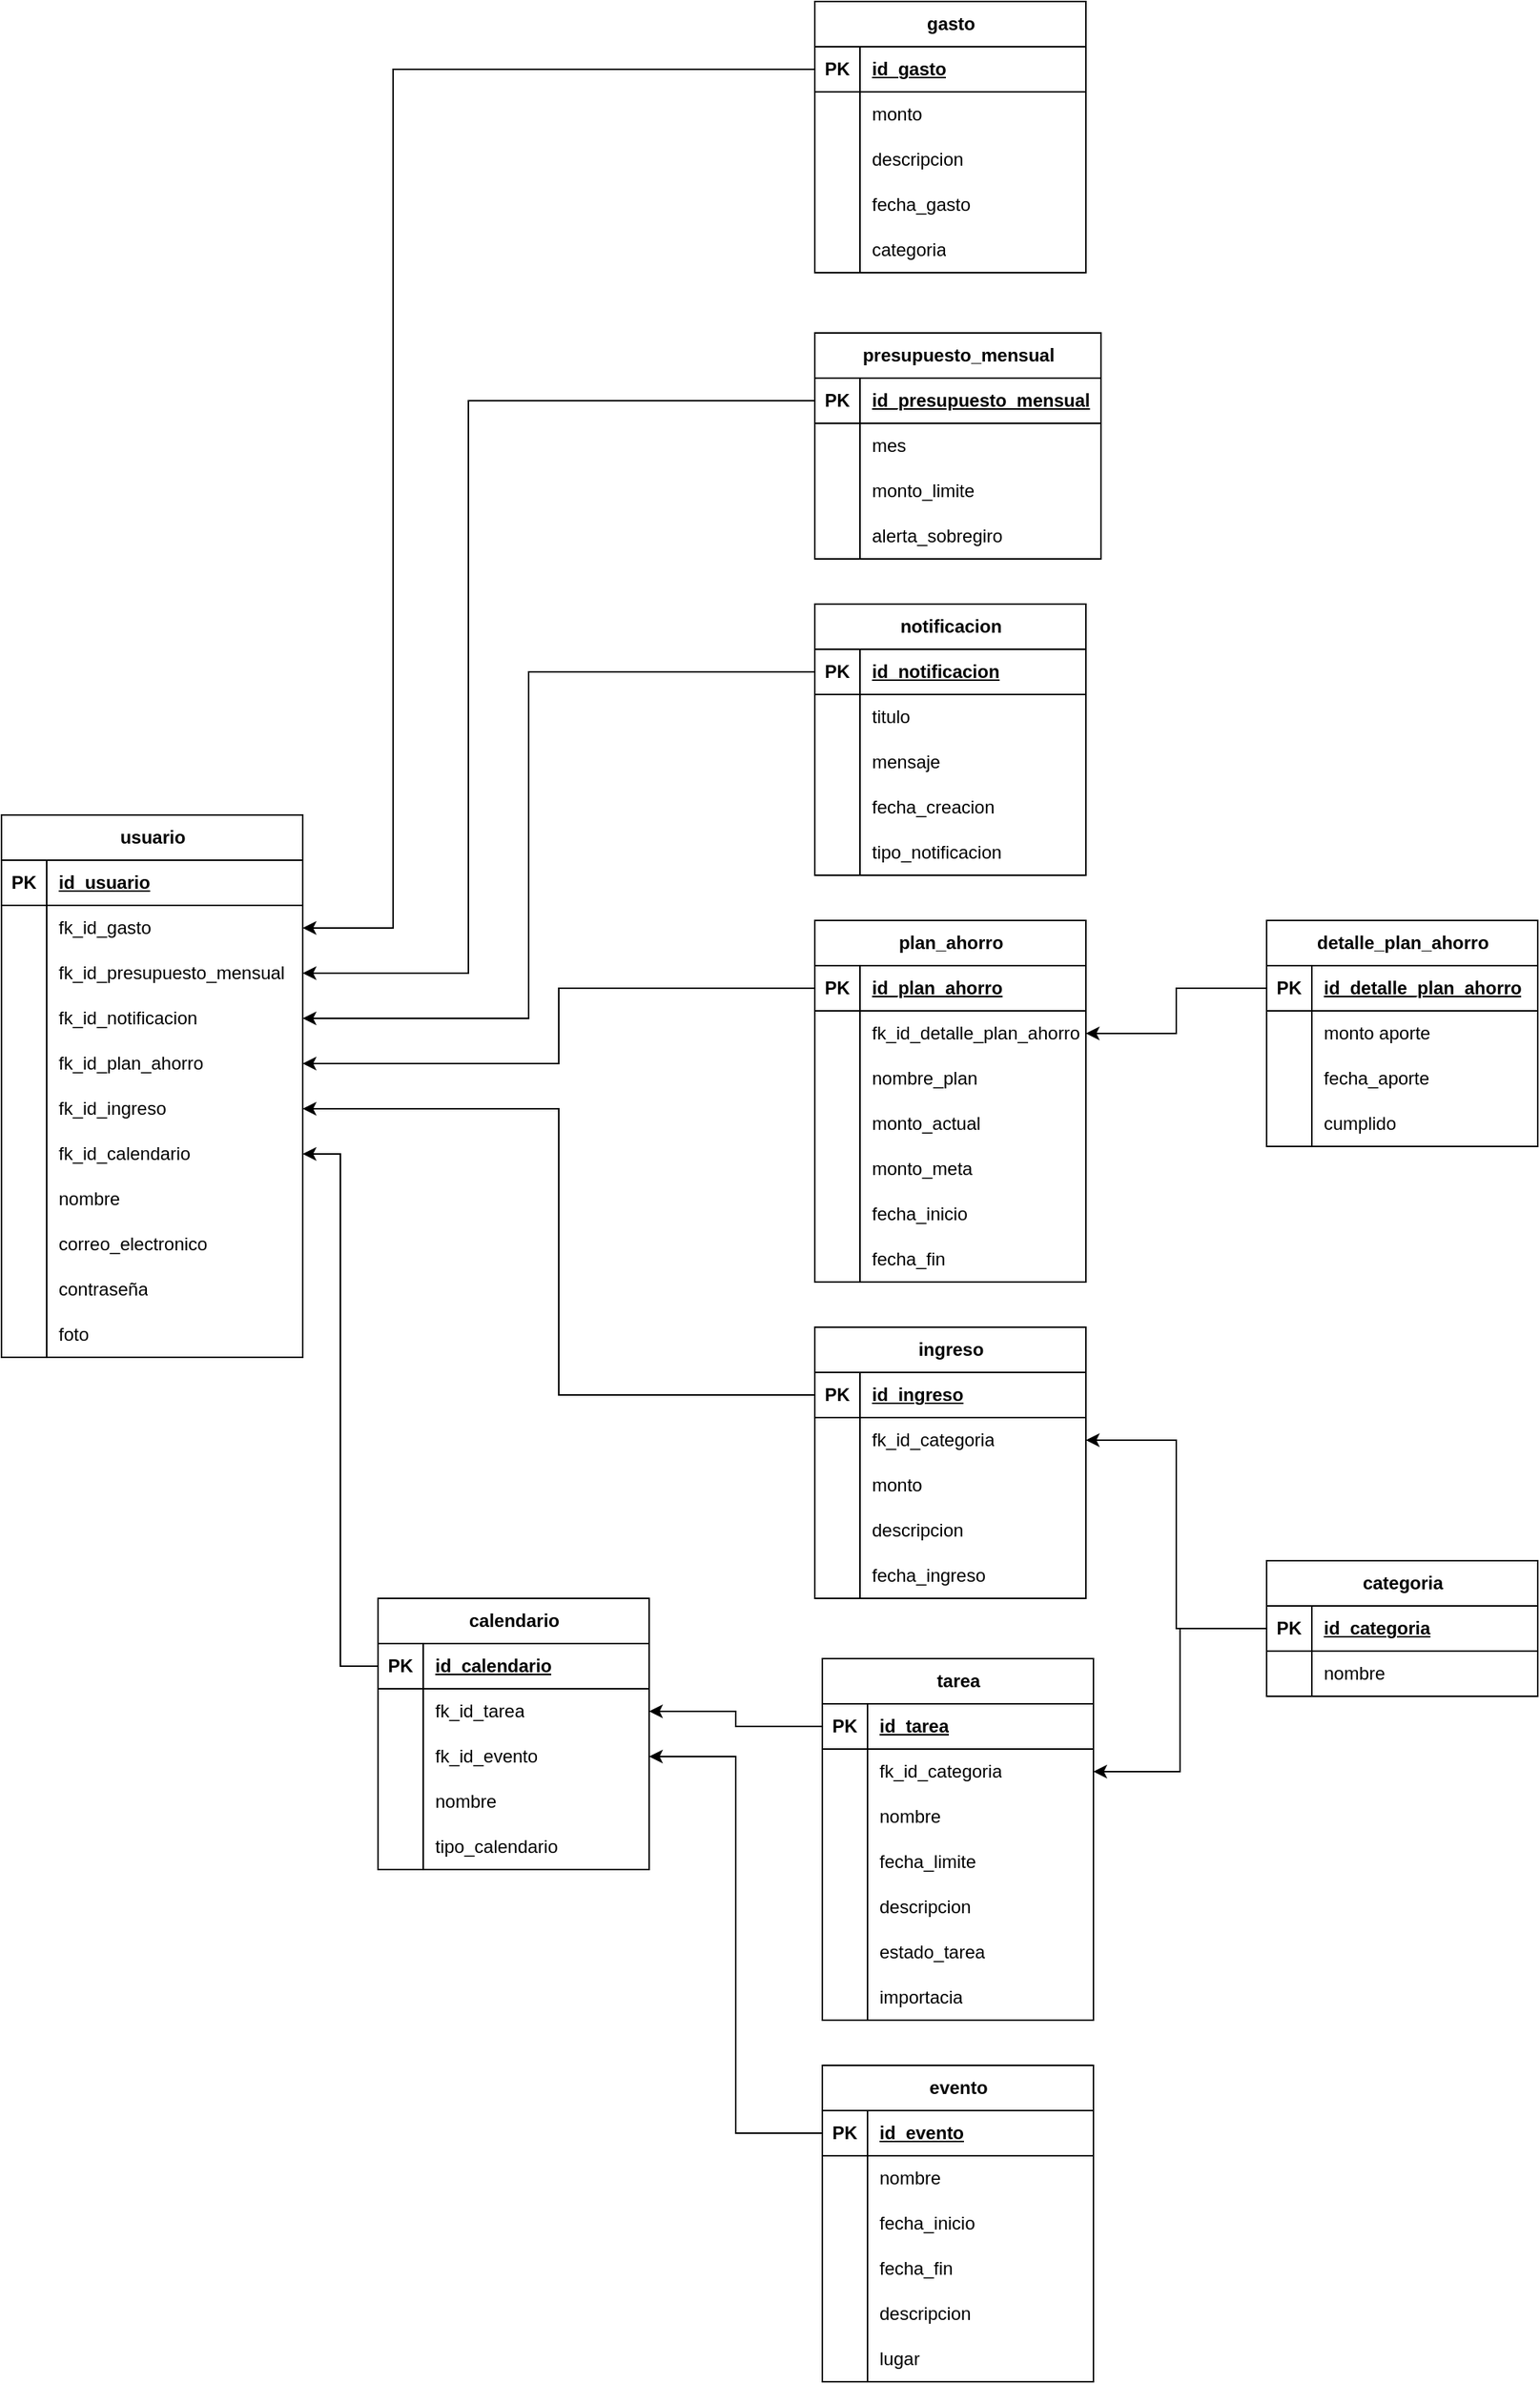 <mxfile version="23.0.2" type="device">
  <diagram name="Página-1" id="7KiIw83cytJgCq2-cuvE">
    <mxGraphModel dx="2227" dy="2008" grid="1" gridSize="10" guides="1" tooltips="1" connect="1" arrows="1" fold="1" page="1" pageScale="1" pageWidth="827" pageHeight="1169" math="0" shadow="0">
      <root>
        <mxCell id="0" />
        <mxCell id="1" parent="0" />
        <mxCell id="DRlUi4orVzjxkh82rAyV-28" value="detalle_plan_ahorro" style="shape=table;startSize=30;container=1;collapsible=1;childLayout=tableLayout;fixedRows=1;rowLines=0;fontStyle=1;align=center;resizeLast=1;html=1;" parent="1" vertex="1">
          <mxGeometry x="610" y="70" width="180" height="150" as="geometry" />
        </mxCell>
        <mxCell id="DRlUi4orVzjxkh82rAyV-29" value="" style="shape=tableRow;horizontal=0;startSize=0;swimlaneHead=0;swimlaneBody=0;fillColor=none;collapsible=0;dropTarget=0;points=[[0,0.5],[1,0.5]];portConstraint=eastwest;top=0;left=0;right=0;bottom=1;" parent="DRlUi4orVzjxkh82rAyV-28" vertex="1">
          <mxGeometry y="30" width="180" height="30" as="geometry" />
        </mxCell>
        <mxCell id="DRlUi4orVzjxkh82rAyV-30" value="PK" style="shape=partialRectangle;connectable=0;fillColor=none;top=0;left=0;bottom=0;right=0;fontStyle=1;overflow=hidden;whiteSpace=wrap;html=1;" parent="DRlUi4orVzjxkh82rAyV-29" vertex="1">
          <mxGeometry width="30" height="30" as="geometry">
            <mxRectangle width="30" height="30" as="alternateBounds" />
          </mxGeometry>
        </mxCell>
        <mxCell id="DRlUi4orVzjxkh82rAyV-31" value="id_detalle_plan_ahorro" style="shape=partialRectangle;connectable=0;fillColor=none;top=0;left=0;bottom=0;right=0;align=left;spacingLeft=6;fontStyle=5;overflow=hidden;whiteSpace=wrap;html=1;" parent="DRlUi4orVzjxkh82rAyV-29" vertex="1">
          <mxGeometry x="30" width="150" height="30" as="geometry">
            <mxRectangle width="150" height="30" as="alternateBounds" />
          </mxGeometry>
        </mxCell>
        <mxCell id="DRlUi4orVzjxkh82rAyV-32" value="" style="shape=tableRow;horizontal=0;startSize=0;swimlaneHead=0;swimlaneBody=0;fillColor=none;collapsible=0;dropTarget=0;points=[[0,0.5],[1,0.5]];portConstraint=eastwest;top=0;left=0;right=0;bottom=0;" parent="DRlUi4orVzjxkh82rAyV-28" vertex="1">
          <mxGeometry y="60" width="180" height="30" as="geometry" />
        </mxCell>
        <mxCell id="DRlUi4orVzjxkh82rAyV-33" value="" style="shape=partialRectangle;connectable=0;fillColor=none;top=0;left=0;bottom=0;right=0;editable=1;overflow=hidden;whiteSpace=wrap;html=1;" parent="DRlUi4orVzjxkh82rAyV-32" vertex="1">
          <mxGeometry width="30" height="30" as="geometry">
            <mxRectangle width="30" height="30" as="alternateBounds" />
          </mxGeometry>
        </mxCell>
        <mxCell id="DRlUi4orVzjxkh82rAyV-34" value="monto aporte" style="shape=partialRectangle;connectable=0;fillColor=none;top=0;left=0;bottom=0;right=0;align=left;spacingLeft=6;overflow=hidden;whiteSpace=wrap;html=1;" parent="DRlUi4orVzjxkh82rAyV-32" vertex="1">
          <mxGeometry x="30" width="150" height="30" as="geometry">
            <mxRectangle width="150" height="30" as="alternateBounds" />
          </mxGeometry>
        </mxCell>
        <mxCell id="DRlUi4orVzjxkh82rAyV-35" value="" style="shape=tableRow;horizontal=0;startSize=0;swimlaneHead=0;swimlaneBody=0;fillColor=none;collapsible=0;dropTarget=0;points=[[0,0.5],[1,0.5]];portConstraint=eastwest;top=0;left=0;right=0;bottom=0;" parent="DRlUi4orVzjxkh82rAyV-28" vertex="1">
          <mxGeometry y="90" width="180" height="30" as="geometry" />
        </mxCell>
        <mxCell id="DRlUi4orVzjxkh82rAyV-36" value="" style="shape=partialRectangle;connectable=0;fillColor=none;top=0;left=0;bottom=0;right=0;editable=1;overflow=hidden;whiteSpace=wrap;html=1;" parent="DRlUi4orVzjxkh82rAyV-35" vertex="1">
          <mxGeometry width="30" height="30" as="geometry">
            <mxRectangle width="30" height="30" as="alternateBounds" />
          </mxGeometry>
        </mxCell>
        <mxCell id="DRlUi4orVzjxkh82rAyV-37" value="fecha_aporte" style="shape=partialRectangle;connectable=0;fillColor=none;top=0;left=0;bottom=0;right=0;align=left;spacingLeft=6;overflow=hidden;whiteSpace=wrap;html=1;" parent="DRlUi4orVzjxkh82rAyV-35" vertex="1">
          <mxGeometry x="30" width="150" height="30" as="geometry">
            <mxRectangle width="150" height="30" as="alternateBounds" />
          </mxGeometry>
        </mxCell>
        <mxCell id="DRlUi4orVzjxkh82rAyV-38" value="" style="shape=tableRow;horizontal=0;startSize=0;swimlaneHead=0;swimlaneBody=0;fillColor=none;collapsible=0;dropTarget=0;points=[[0,0.5],[1,0.5]];portConstraint=eastwest;top=0;left=0;right=0;bottom=0;" parent="DRlUi4orVzjxkh82rAyV-28" vertex="1">
          <mxGeometry y="120" width="180" height="30" as="geometry" />
        </mxCell>
        <mxCell id="DRlUi4orVzjxkh82rAyV-39" value="" style="shape=partialRectangle;connectable=0;fillColor=none;top=0;left=0;bottom=0;right=0;editable=1;overflow=hidden;whiteSpace=wrap;html=1;" parent="DRlUi4orVzjxkh82rAyV-38" vertex="1">
          <mxGeometry width="30" height="30" as="geometry">
            <mxRectangle width="30" height="30" as="alternateBounds" />
          </mxGeometry>
        </mxCell>
        <mxCell id="DRlUi4orVzjxkh82rAyV-40" value="cumplido" style="shape=partialRectangle;connectable=0;fillColor=none;top=0;left=0;bottom=0;right=0;align=left;spacingLeft=6;overflow=hidden;whiteSpace=wrap;html=1;" parent="DRlUi4orVzjxkh82rAyV-38" vertex="1">
          <mxGeometry x="30" width="150" height="30" as="geometry">
            <mxRectangle width="150" height="30" as="alternateBounds" />
          </mxGeometry>
        </mxCell>
        <mxCell id="DRlUi4orVzjxkh82rAyV-41" value="plan_ahorro" style="shape=table;startSize=30;container=1;collapsible=1;childLayout=tableLayout;fixedRows=1;rowLines=0;fontStyle=1;align=center;resizeLast=1;html=1;" parent="1" vertex="1">
          <mxGeometry x="310" y="70" width="180" height="240" as="geometry" />
        </mxCell>
        <mxCell id="DRlUi4orVzjxkh82rAyV-42" value="" style="shape=tableRow;horizontal=0;startSize=0;swimlaneHead=0;swimlaneBody=0;fillColor=none;collapsible=0;dropTarget=0;points=[[0,0.5],[1,0.5]];portConstraint=eastwest;top=0;left=0;right=0;bottom=1;" parent="DRlUi4orVzjxkh82rAyV-41" vertex="1">
          <mxGeometry y="30" width="180" height="30" as="geometry" />
        </mxCell>
        <mxCell id="DRlUi4orVzjxkh82rAyV-43" value="PK" style="shape=partialRectangle;connectable=0;fillColor=none;top=0;left=0;bottom=0;right=0;fontStyle=1;overflow=hidden;whiteSpace=wrap;html=1;" parent="DRlUi4orVzjxkh82rAyV-42" vertex="1">
          <mxGeometry width="30" height="30" as="geometry">
            <mxRectangle width="30" height="30" as="alternateBounds" />
          </mxGeometry>
        </mxCell>
        <mxCell id="DRlUi4orVzjxkh82rAyV-44" value="id_plan_ahorro" style="shape=partialRectangle;connectable=0;fillColor=none;top=0;left=0;bottom=0;right=0;align=left;spacingLeft=6;fontStyle=5;overflow=hidden;whiteSpace=wrap;html=1;" parent="DRlUi4orVzjxkh82rAyV-42" vertex="1">
          <mxGeometry x="30" width="150" height="30" as="geometry">
            <mxRectangle width="150" height="30" as="alternateBounds" />
          </mxGeometry>
        </mxCell>
        <mxCell id="DRlUi4orVzjxkh82rAyV-60" value="" style="shape=tableRow;horizontal=0;startSize=0;swimlaneHead=0;swimlaneBody=0;fillColor=none;collapsible=0;dropTarget=0;points=[[0,0.5],[1,0.5]];portConstraint=eastwest;top=0;left=0;right=0;bottom=0;" parent="DRlUi4orVzjxkh82rAyV-41" vertex="1">
          <mxGeometry y="60" width="180" height="30" as="geometry" />
        </mxCell>
        <mxCell id="DRlUi4orVzjxkh82rAyV-61" value="" style="shape=partialRectangle;connectable=0;fillColor=none;top=0;left=0;bottom=0;right=0;editable=1;overflow=hidden;whiteSpace=wrap;html=1;" parent="DRlUi4orVzjxkh82rAyV-60" vertex="1">
          <mxGeometry width="30" height="30" as="geometry">
            <mxRectangle width="30" height="30" as="alternateBounds" />
          </mxGeometry>
        </mxCell>
        <mxCell id="DRlUi4orVzjxkh82rAyV-62" value="fk_id_detalle_plan_ahorro" style="shape=partialRectangle;connectable=0;fillColor=none;top=0;left=0;bottom=0;right=0;align=left;spacingLeft=6;overflow=hidden;whiteSpace=wrap;html=1;" parent="DRlUi4orVzjxkh82rAyV-60" vertex="1">
          <mxGeometry x="30" width="150" height="30" as="geometry">
            <mxRectangle width="150" height="30" as="alternateBounds" />
          </mxGeometry>
        </mxCell>
        <mxCell id="DRlUi4orVzjxkh82rAyV-45" value="" style="shape=tableRow;horizontal=0;startSize=0;swimlaneHead=0;swimlaneBody=0;fillColor=none;collapsible=0;dropTarget=0;points=[[0,0.5],[1,0.5]];portConstraint=eastwest;top=0;left=0;right=0;bottom=0;" parent="DRlUi4orVzjxkh82rAyV-41" vertex="1">
          <mxGeometry y="90" width="180" height="30" as="geometry" />
        </mxCell>
        <mxCell id="DRlUi4orVzjxkh82rAyV-46" value="" style="shape=partialRectangle;connectable=0;fillColor=none;top=0;left=0;bottom=0;right=0;editable=1;overflow=hidden;whiteSpace=wrap;html=1;" parent="DRlUi4orVzjxkh82rAyV-45" vertex="1">
          <mxGeometry width="30" height="30" as="geometry">
            <mxRectangle width="30" height="30" as="alternateBounds" />
          </mxGeometry>
        </mxCell>
        <mxCell id="DRlUi4orVzjxkh82rAyV-47" value="nombre_plan" style="shape=partialRectangle;connectable=0;fillColor=none;top=0;left=0;bottom=0;right=0;align=left;spacingLeft=6;overflow=hidden;whiteSpace=wrap;html=1;" parent="DRlUi4orVzjxkh82rAyV-45" vertex="1">
          <mxGeometry x="30" width="150" height="30" as="geometry">
            <mxRectangle width="150" height="30" as="alternateBounds" />
          </mxGeometry>
        </mxCell>
        <mxCell id="DRlUi4orVzjxkh82rAyV-48" value="" style="shape=tableRow;horizontal=0;startSize=0;swimlaneHead=0;swimlaneBody=0;fillColor=none;collapsible=0;dropTarget=0;points=[[0,0.5],[1,0.5]];portConstraint=eastwest;top=0;left=0;right=0;bottom=0;" parent="DRlUi4orVzjxkh82rAyV-41" vertex="1">
          <mxGeometry y="120" width="180" height="30" as="geometry" />
        </mxCell>
        <mxCell id="DRlUi4orVzjxkh82rAyV-49" value="" style="shape=partialRectangle;connectable=0;fillColor=none;top=0;left=0;bottom=0;right=0;editable=1;overflow=hidden;whiteSpace=wrap;html=1;" parent="DRlUi4orVzjxkh82rAyV-48" vertex="1">
          <mxGeometry width="30" height="30" as="geometry">
            <mxRectangle width="30" height="30" as="alternateBounds" />
          </mxGeometry>
        </mxCell>
        <mxCell id="DRlUi4orVzjxkh82rAyV-50" value="monto_actual" style="shape=partialRectangle;connectable=0;fillColor=none;top=0;left=0;bottom=0;right=0;align=left;spacingLeft=6;overflow=hidden;whiteSpace=wrap;html=1;" parent="DRlUi4orVzjxkh82rAyV-48" vertex="1">
          <mxGeometry x="30" width="150" height="30" as="geometry">
            <mxRectangle width="150" height="30" as="alternateBounds" />
          </mxGeometry>
        </mxCell>
        <mxCell id="DRlUi4orVzjxkh82rAyV-51" value="" style="shape=tableRow;horizontal=0;startSize=0;swimlaneHead=0;swimlaneBody=0;fillColor=none;collapsible=0;dropTarget=0;points=[[0,0.5],[1,0.5]];portConstraint=eastwest;top=0;left=0;right=0;bottom=0;" parent="DRlUi4orVzjxkh82rAyV-41" vertex="1">
          <mxGeometry y="150" width="180" height="30" as="geometry" />
        </mxCell>
        <mxCell id="DRlUi4orVzjxkh82rAyV-52" value="" style="shape=partialRectangle;connectable=0;fillColor=none;top=0;left=0;bottom=0;right=0;editable=1;overflow=hidden;whiteSpace=wrap;html=1;" parent="DRlUi4orVzjxkh82rAyV-51" vertex="1">
          <mxGeometry width="30" height="30" as="geometry">
            <mxRectangle width="30" height="30" as="alternateBounds" />
          </mxGeometry>
        </mxCell>
        <mxCell id="DRlUi4orVzjxkh82rAyV-53" value="monto_meta" style="shape=partialRectangle;connectable=0;fillColor=none;top=0;left=0;bottom=0;right=0;align=left;spacingLeft=6;overflow=hidden;whiteSpace=wrap;html=1;" parent="DRlUi4orVzjxkh82rAyV-51" vertex="1">
          <mxGeometry x="30" width="150" height="30" as="geometry">
            <mxRectangle width="150" height="30" as="alternateBounds" />
          </mxGeometry>
        </mxCell>
        <mxCell id="DRlUi4orVzjxkh82rAyV-54" value="" style="shape=tableRow;horizontal=0;startSize=0;swimlaneHead=0;swimlaneBody=0;fillColor=none;collapsible=0;dropTarget=0;points=[[0,0.5],[1,0.5]];portConstraint=eastwest;top=0;left=0;right=0;bottom=0;" parent="DRlUi4orVzjxkh82rAyV-41" vertex="1">
          <mxGeometry y="180" width="180" height="30" as="geometry" />
        </mxCell>
        <mxCell id="DRlUi4orVzjxkh82rAyV-55" value="" style="shape=partialRectangle;connectable=0;fillColor=none;top=0;left=0;bottom=0;right=0;editable=1;overflow=hidden;whiteSpace=wrap;html=1;" parent="DRlUi4orVzjxkh82rAyV-54" vertex="1">
          <mxGeometry width="30" height="30" as="geometry">
            <mxRectangle width="30" height="30" as="alternateBounds" />
          </mxGeometry>
        </mxCell>
        <mxCell id="DRlUi4orVzjxkh82rAyV-56" value="fecha_inicio" style="shape=partialRectangle;connectable=0;fillColor=none;top=0;left=0;bottom=0;right=0;align=left;spacingLeft=6;overflow=hidden;whiteSpace=wrap;html=1;" parent="DRlUi4orVzjxkh82rAyV-54" vertex="1">
          <mxGeometry x="30" width="150" height="30" as="geometry">
            <mxRectangle width="150" height="30" as="alternateBounds" />
          </mxGeometry>
        </mxCell>
        <mxCell id="DRlUi4orVzjxkh82rAyV-57" value="" style="shape=tableRow;horizontal=0;startSize=0;swimlaneHead=0;swimlaneBody=0;fillColor=none;collapsible=0;dropTarget=0;points=[[0,0.5],[1,0.5]];portConstraint=eastwest;top=0;left=0;right=0;bottom=0;" parent="DRlUi4orVzjxkh82rAyV-41" vertex="1">
          <mxGeometry y="210" width="180" height="30" as="geometry" />
        </mxCell>
        <mxCell id="DRlUi4orVzjxkh82rAyV-58" value="" style="shape=partialRectangle;connectable=0;fillColor=none;top=0;left=0;bottom=0;right=0;editable=1;overflow=hidden;whiteSpace=wrap;html=1;" parent="DRlUi4orVzjxkh82rAyV-57" vertex="1">
          <mxGeometry width="30" height="30" as="geometry">
            <mxRectangle width="30" height="30" as="alternateBounds" />
          </mxGeometry>
        </mxCell>
        <mxCell id="DRlUi4orVzjxkh82rAyV-59" value="fecha_fin" style="shape=partialRectangle;connectable=0;fillColor=none;top=0;left=0;bottom=0;right=0;align=left;spacingLeft=6;overflow=hidden;whiteSpace=wrap;html=1;" parent="DRlUi4orVzjxkh82rAyV-57" vertex="1">
          <mxGeometry x="30" width="150" height="30" as="geometry">
            <mxRectangle width="150" height="30" as="alternateBounds" />
          </mxGeometry>
        </mxCell>
        <mxCell id="DRlUi4orVzjxkh82rAyV-63" style="edgeStyle=orthogonalEdgeStyle;rounded=0;orthogonalLoop=1;jettySize=auto;html=1;" parent="1" source="DRlUi4orVzjxkh82rAyV-29" target="DRlUi4orVzjxkh82rAyV-60" edge="1">
          <mxGeometry relative="1" as="geometry" />
        </mxCell>
        <mxCell id="DRlUi4orVzjxkh82rAyV-64" value="ingreso" style="shape=table;startSize=30;container=1;collapsible=1;childLayout=tableLayout;fixedRows=1;rowLines=0;fontStyle=1;align=center;resizeLast=1;html=1;" parent="1" vertex="1">
          <mxGeometry x="310" y="340" width="180" height="180" as="geometry" />
        </mxCell>
        <mxCell id="DRlUi4orVzjxkh82rAyV-65" value="" style="shape=tableRow;horizontal=0;startSize=0;swimlaneHead=0;swimlaneBody=0;fillColor=none;collapsible=0;dropTarget=0;points=[[0,0.5],[1,0.5]];portConstraint=eastwest;top=0;left=0;right=0;bottom=1;" parent="DRlUi4orVzjxkh82rAyV-64" vertex="1">
          <mxGeometry y="30" width="180" height="30" as="geometry" />
        </mxCell>
        <mxCell id="DRlUi4orVzjxkh82rAyV-66" value="PK" style="shape=partialRectangle;connectable=0;fillColor=none;top=0;left=0;bottom=0;right=0;fontStyle=1;overflow=hidden;whiteSpace=wrap;html=1;" parent="DRlUi4orVzjxkh82rAyV-65" vertex="1">
          <mxGeometry width="30" height="30" as="geometry">
            <mxRectangle width="30" height="30" as="alternateBounds" />
          </mxGeometry>
        </mxCell>
        <mxCell id="DRlUi4orVzjxkh82rAyV-67" value="id_ingreso" style="shape=partialRectangle;connectable=0;fillColor=none;top=0;left=0;bottom=0;right=0;align=left;spacingLeft=6;fontStyle=5;overflow=hidden;whiteSpace=wrap;html=1;" parent="DRlUi4orVzjxkh82rAyV-65" vertex="1">
          <mxGeometry x="30" width="150" height="30" as="geometry">
            <mxRectangle width="150" height="30" as="alternateBounds" />
          </mxGeometry>
        </mxCell>
        <mxCell id="DRlUi4orVzjxkh82rAyV-174" value="" style="shape=tableRow;horizontal=0;startSize=0;swimlaneHead=0;swimlaneBody=0;fillColor=none;collapsible=0;dropTarget=0;points=[[0,0.5],[1,0.5]];portConstraint=eastwest;top=0;left=0;right=0;bottom=0;" parent="DRlUi4orVzjxkh82rAyV-64" vertex="1">
          <mxGeometry y="60" width="180" height="30" as="geometry" />
        </mxCell>
        <mxCell id="DRlUi4orVzjxkh82rAyV-175" value="" style="shape=partialRectangle;connectable=0;fillColor=none;top=0;left=0;bottom=0;right=0;editable=1;overflow=hidden;whiteSpace=wrap;html=1;" parent="DRlUi4orVzjxkh82rAyV-174" vertex="1">
          <mxGeometry width="30" height="30" as="geometry">
            <mxRectangle width="30" height="30" as="alternateBounds" />
          </mxGeometry>
        </mxCell>
        <mxCell id="DRlUi4orVzjxkh82rAyV-176" value="fk_id_categoria" style="shape=partialRectangle;connectable=0;fillColor=none;top=0;left=0;bottom=0;right=0;align=left;spacingLeft=6;overflow=hidden;whiteSpace=wrap;html=1;" parent="DRlUi4orVzjxkh82rAyV-174" vertex="1">
          <mxGeometry x="30" width="150" height="30" as="geometry">
            <mxRectangle width="150" height="30" as="alternateBounds" />
          </mxGeometry>
        </mxCell>
        <mxCell id="DRlUi4orVzjxkh82rAyV-68" value="" style="shape=tableRow;horizontal=0;startSize=0;swimlaneHead=0;swimlaneBody=0;fillColor=none;collapsible=0;dropTarget=0;points=[[0,0.5],[1,0.5]];portConstraint=eastwest;top=0;left=0;right=0;bottom=0;" parent="DRlUi4orVzjxkh82rAyV-64" vertex="1">
          <mxGeometry y="90" width="180" height="30" as="geometry" />
        </mxCell>
        <mxCell id="DRlUi4orVzjxkh82rAyV-69" value="" style="shape=partialRectangle;connectable=0;fillColor=none;top=0;left=0;bottom=0;right=0;editable=1;overflow=hidden;whiteSpace=wrap;html=1;" parent="DRlUi4orVzjxkh82rAyV-68" vertex="1">
          <mxGeometry width="30" height="30" as="geometry">
            <mxRectangle width="30" height="30" as="alternateBounds" />
          </mxGeometry>
        </mxCell>
        <mxCell id="DRlUi4orVzjxkh82rAyV-70" value="monto" style="shape=partialRectangle;connectable=0;fillColor=none;top=0;left=0;bottom=0;right=0;align=left;spacingLeft=6;overflow=hidden;whiteSpace=wrap;html=1;" parent="DRlUi4orVzjxkh82rAyV-68" vertex="1">
          <mxGeometry x="30" width="150" height="30" as="geometry">
            <mxRectangle width="150" height="30" as="alternateBounds" />
          </mxGeometry>
        </mxCell>
        <mxCell id="DRlUi4orVzjxkh82rAyV-71" value="" style="shape=tableRow;horizontal=0;startSize=0;swimlaneHead=0;swimlaneBody=0;fillColor=none;collapsible=0;dropTarget=0;points=[[0,0.5],[1,0.5]];portConstraint=eastwest;top=0;left=0;right=0;bottom=0;" parent="DRlUi4orVzjxkh82rAyV-64" vertex="1">
          <mxGeometry y="120" width="180" height="30" as="geometry" />
        </mxCell>
        <mxCell id="DRlUi4orVzjxkh82rAyV-72" value="" style="shape=partialRectangle;connectable=0;fillColor=none;top=0;left=0;bottom=0;right=0;editable=1;overflow=hidden;whiteSpace=wrap;html=1;" parent="DRlUi4orVzjxkh82rAyV-71" vertex="1">
          <mxGeometry width="30" height="30" as="geometry">
            <mxRectangle width="30" height="30" as="alternateBounds" />
          </mxGeometry>
        </mxCell>
        <mxCell id="DRlUi4orVzjxkh82rAyV-73" value="descripcion" style="shape=partialRectangle;connectable=0;fillColor=none;top=0;left=0;bottom=0;right=0;align=left;spacingLeft=6;overflow=hidden;whiteSpace=wrap;html=1;" parent="DRlUi4orVzjxkh82rAyV-71" vertex="1">
          <mxGeometry x="30" width="150" height="30" as="geometry">
            <mxRectangle width="150" height="30" as="alternateBounds" />
          </mxGeometry>
        </mxCell>
        <mxCell id="DRlUi4orVzjxkh82rAyV-74" value="" style="shape=tableRow;horizontal=0;startSize=0;swimlaneHead=0;swimlaneBody=0;fillColor=none;collapsible=0;dropTarget=0;points=[[0,0.5],[1,0.5]];portConstraint=eastwest;top=0;left=0;right=0;bottom=0;" parent="DRlUi4orVzjxkh82rAyV-64" vertex="1">
          <mxGeometry y="150" width="180" height="30" as="geometry" />
        </mxCell>
        <mxCell id="DRlUi4orVzjxkh82rAyV-75" value="" style="shape=partialRectangle;connectable=0;fillColor=none;top=0;left=0;bottom=0;right=0;editable=1;overflow=hidden;whiteSpace=wrap;html=1;" parent="DRlUi4orVzjxkh82rAyV-74" vertex="1">
          <mxGeometry width="30" height="30" as="geometry">
            <mxRectangle width="30" height="30" as="alternateBounds" />
          </mxGeometry>
        </mxCell>
        <mxCell id="DRlUi4orVzjxkh82rAyV-76" value="fecha_ingreso" style="shape=partialRectangle;connectable=0;fillColor=none;top=0;left=0;bottom=0;right=0;align=left;spacingLeft=6;overflow=hidden;whiteSpace=wrap;html=1;" parent="DRlUi4orVzjxkh82rAyV-74" vertex="1">
          <mxGeometry x="30" width="150" height="30" as="geometry">
            <mxRectangle width="150" height="30" as="alternateBounds" />
          </mxGeometry>
        </mxCell>
        <mxCell id="DRlUi4orVzjxkh82rAyV-77" value="gasto" style="shape=table;startSize=30;container=1;collapsible=1;childLayout=tableLayout;fixedRows=1;rowLines=0;fontStyle=1;align=center;resizeLast=1;html=1;" parent="1" vertex="1">
          <mxGeometry x="310" y="-540" width="180" height="180" as="geometry" />
        </mxCell>
        <mxCell id="DRlUi4orVzjxkh82rAyV-78" value="" style="shape=tableRow;horizontal=0;startSize=0;swimlaneHead=0;swimlaneBody=0;fillColor=none;collapsible=0;dropTarget=0;points=[[0,0.5],[1,0.5]];portConstraint=eastwest;top=0;left=0;right=0;bottom=1;" parent="DRlUi4orVzjxkh82rAyV-77" vertex="1">
          <mxGeometry y="30" width="180" height="30" as="geometry" />
        </mxCell>
        <mxCell id="DRlUi4orVzjxkh82rAyV-79" value="PK" style="shape=partialRectangle;connectable=0;fillColor=none;top=0;left=0;bottom=0;right=0;fontStyle=1;overflow=hidden;whiteSpace=wrap;html=1;" parent="DRlUi4orVzjxkh82rAyV-78" vertex="1">
          <mxGeometry width="30" height="30" as="geometry">
            <mxRectangle width="30" height="30" as="alternateBounds" />
          </mxGeometry>
        </mxCell>
        <mxCell id="DRlUi4orVzjxkh82rAyV-80" value="id_gasto" style="shape=partialRectangle;connectable=0;fillColor=none;top=0;left=0;bottom=0;right=0;align=left;spacingLeft=6;fontStyle=5;overflow=hidden;whiteSpace=wrap;html=1;" parent="DRlUi4orVzjxkh82rAyV-78" vertex="1">
          <mxGeometry x="30" width="150" height="30" as="geometry">
            <mxRectangle width="150" height="30" as="alternateBounds" />
          </mxGeometry>
        </mxCell>
        <mxCell id="DRlUi4orVzjxkh82rAyV-81" value="" style="shape=tableRow;horizontal=0;startSize=0;swimlaneHead=0;swimlaneBody=0;fillColor=none;collapsible=0;dropTarget=0;points=[[0,0.5],[1,0.5]];portConstraint=eastwest;top=0;left=0;right=0;bottom=0;" parent="DRlUi4orVzjxkh82rAyV-77" vertex="1">
          <mxGeometry y="60" width="180" height="30" as="geometry" />
        </mxCell>
        <mxCell id="DRlUi4orVzjxkh82rAyV-82" value="" style="shape=partialRectangle;connectable=0;fillColor=none;top=0;left=0;bottom=0;right=0;editable=1;overflow=hidden;whiteSpace=wrap;html=1;" parent="DRlUi4orVzjxkh82rAyV-81" vertex="1">
          <mxGeometry width="30" height="30" as="geometry">
            <mxRectangle width="30" height="30" as="alternateBounds" />
          </mxGeometry>
        </mxCell>
        <mxCell id="DRlUi4orVzjxkh82rAyV-83" value="monto" style="shape=partialRectangle;connectable=0;fillColor=none;top=0;left=0;bottom=0;right=0;align=left;spacingLeft=6;overflow=hidden;whiteSpace=wrap;html=1;" parent="DRlUi4orVzjxkh82rAyV-81" vertex="1">
          <mxGeometry x="30" width="150" height="30" as="geometry">
            <mxRectangle width="150" height="30" as="alternateBounds" />
          </mxGeometry>
        </mxCell>
        <mxCell id="DRlUi4orVzjxkh82rAyV-84" value="" style="shape=tableRow;horizontal=0;startSize=0;swimlaneHead=0;swimlaneBody=0;fillColor=none;collapsible=0;dropTarget=0;points=[[0,0.5],[1,0.5]];portConstraint=eastwest;top=0;left=0;right=0;bottom=0;" parent="DRlUi4orVzjxkh82rAyV-77" vertex="1">
          <mxGeometry y="90" width="180" height="30" as="geometry" />
        </mxCell>
        <mxCell id="DRlUi4orVzjxkh82rAyV-85" value="" style="shape=partialRectangle;connectable=0;fillColor=none;top=0;left=0;bottom=0;right=0;editable=1;overflow=hidden;whiteSpace=wrap;html=1;" parent="DRlUi4orVzjxkh82rAyV-84" vertex="1">
          <mxGeometry width="30" height="30" as="geometry">
            <mxRectangle width="30" height="30" as="alternateBounds" />
          </mxGeometry>
        </mxCell>
        <mxCell id="DRlUi4orVzjxkh82rAyV-86" value="descripcion" style="shape=partialRectangle;connectable=0;fillColor=none;top=0;left=0;bottom=0;right=0;align=left;spacingLeft=6;overflow=hidden;whiteSpace=wrap;html=1;" parent="DRlUi4orVzjxkh82rAyV-84" vertex="1">
          <mxGeometry x="30" width="150" height="30" as="geometry">
            <mxRectangle width="150" height="30" as="alternateBounds" />
          </mxGeometry>
        </mxCell>
        <mxCell id="DRlUi4orVzjxkh82rAyV-87" value="" style="shape=tableRow;horizontal=0;startSize=0;swimlaneHead=0;swimlaneBody=0;fillColor=none;collapsible=0;dropTarget=0;points=[[0,0.5],[1,0.5]];portConstraint=eastwest;top=0;left=0;right=0;bottom=0;" parent="DRlUi4orVzjxkh82rAyV-77" vertex="1">
          <mxGeometry y="120" width="180" height="30" as="geometry" />
        </mxCell>
        <mxCell id="DRlUi4orVzjxkh82rAyV-88" value="" style="shape=partialRectangle;connectable=0;fillColor=none;top=0;left=0;bottom=0;right=0;editable=1;overflow=hidden;whiteSpace=wrap;html=1;" parent="DRlUi4orVzjxkh82rAyV-87" vertex="1">
          <mxGeometry width="30" height="30" as="geometry">
            <mxRectangle width="30" height="30" as="alternateBounds" />
          </mxGeometry>
        </mxCell>
        <mxCell id="DRlUi4orVzjxkh82rAyV-89" value="fecha_gasto" style="shape=partialRectangle;connectable=0;fillColor=none;top=0;left=0;bottom=0;right=0;align=left;spacingLeft=6;overflow=hidden;whiteSpace=wrap;html=1;" parent="DRlUi4orVzjxkh82rAyV-87" vertex="1">
          <mxGeometry x="30" width="150" height="30" as="geometry">
            <mxRectangle width="150" height="30" as="alternateBounds" />
          </mxGeometry>
        </mxCell>
        <mxCell id="DRlUi4orVzjxkh82rAyV-90" value="" style="shape=tableRow;horizontal=0;startSize=0;swimlaneHead=0;swimlaneBody=0;fillColor=none;collapsible=0;dropTarget=0;points=[[0,0.5],[1,0.5]];portConstraint=eastwest;top=0;left=0;right=0;bottom=0;" parent="DRlUi4orVzjxkh82rAyV-77" vertex="1">
          <mxGeometry y="150" width="180" height="30" as="geometry" />
        </mxCell>
        <mxCell id="DRlUi4orVzjxkh82rAyV-91" value="" style="shape=partialRectangle;connectable=0;fillColor=none;top=0;left=0;bottom=0;right=0;editable=1;overflow=hidden;whiteSpace=wrap;html=1;" parent="DRlUi4orVzjxkh82rAyV-90" vertex="1">
          <mxGeometry width="30" height="30" as="geometry">
            <mxRectangle width="30" height="30" as="alternateBounds" />
          </mxGeometry>
        </mxCell>
        <mxCell id="DRlUi4orVzjxkh82rAyV-92" value="categoria" style="shape=partialRectangle;connectable=0;fillColor=none;top=0;left=0;bottom=0;right=0;align=left;spacingLeft=6;overflow=hidden;whiteSpace=wrap;html=1;" parent="DRlUi4orVzjxkh82rAyV-90" vertex="1">
          <mxGeometry x="30" width="150" height="30" as="geometry">
            <mxRectangle width="150" height="30" as="alternateBounds" />
          </mxGeometry>
        </mxCell>
        <mxCell id="DRlUi4orVzjxkh82rAyV-93" value="notificacion" style="shape=table;startSize=30;container=1;collapsible=1;childLayout=tableLayout;fixedRows=1;rowLines=0;fontStyle=1;align=center;resizeLast=1;html=1;" parent="1" vertex="1">
          <mxGeometry x="310" y="-140" width="180" height="180" as="geometry" />
        </mxCell>
        <mxCell id="DRlUi4orVzjxkh82rAyV-94" value="" style="shape=tableRow;horizontal=0;startSize=0;swimlaneHead=0;swimlaneBody=0;fillColor=none;collapsible=0;dropTarget=0;points=[[0,0.5],[1,0.5]];portConstraint=eastwest;top=0;left=0;right=0;bottom=1;" parent="DRlUi4orVzjxkh82rAyV-93" vertex="1">
          <mxGeometry y="30" width="180" height="30" as="geometry" />
        </mxCell>
        <mxCell id="DRlUi4orVzjxkh82rAyV-95" value="PK" style="shape=partialRectangle;connectable=0;fillColor=none;top=0;left=0;bottom=0;right=0;fontStyle=1;overflow=hidden;whiteSpace=wrap;html=1;" parent="DRlUi4orVzjxkh82rAyV-94" vertex="1">
          <mxGeometry width="30" height="30" as="geometry">
            <mxRectangle width="30" height="30" as="alternateBounds" />
          </mxGeometry>
        </mxCell>
        <mxCell id="DRlUi4orVzjxkh82rAyV-96" value="id_notificacion" style="shape=partialRectangle;connectable=0;fillColor=none;top=0;left=0;bottom=0;right=0;align=left;spacingLeft=6;fontStyle=5;overflow=hidden;whiteSpace=wrap;html=1;" parent="DRlUi4orVzjxkh82rAyV-94" vertex="1">
          <mxGeometry x="30" width="150" height="30" as="geometry">
            <mxRectangle width="150" height="30" as="alternateBounds" />
          </mxGeometry>
        </mxCell>
        <mxCell id="DRlUi4orVzjxkh82rAyV-97" value="" style="shape=tableRow;horizontal=0;startSize=0;swimlaneHead=0;swimlaneBody=0;fillColor=none;collapsible=0;dropTarget=0;points=[[0,0.5],[1,0.5]];portConstraint=eastwest;top=0;left=0;right=0;bottom=0;" parent="DRlUi4orVzjxkh82rAyV-93" vertex="1">
          <mxGeometry y="60" width="180" height="30" as="geometry" />
        </mxCell>
        <mxCell id="DRlUi4orVzjxkh82rAyV-98" value="" style="shape=partialRectangle;connectable=0;fillColor=none;top=0;left=0;bottom=0;right=0;editable=1;overflow=hidden;whiteSpace=wrap;html=1;" parent="DRlUi4orVzjxkh82rAyV-97" vertex="1">
          <mxGeometry width="30" height="30" as="geometry">
            <mxRectangle width="30" height="30" as="alternateBounds" />
          </mxGeometry>
        </mxCell>
        <mxCell id="DRlUi4orVzjxkh82rAyV-99" value="titulo" style="shape=partialRectangle;connectable=0;fillColor=none;top=0;left=0;bottom=0;right=0;align=left;spacingLeft=6;overflow=hidden;whiteSpace=wrap;html=1;" parent="DRlUi4orVzjxkh82rAyV-97" vertex="1">
          <mxGeometry x="30" width="150" height="30" as="geometry">
            <mxRectangle width="150" height="30" as="alternateBounds" />
          </mxGeometry>
        </mxCell>
        <mxCell id="DRlUi4orVzjxkh82rAyV-100" value="" style="shape=tableRow;horizontal=0;startSize=0;swimlaneHead=0;swimlaneBody=0;fillColor=none;collapsible=0;dropTarget=0;points=[[0,0.5],[1,0.5]];portConstraint=eastwest;top=0;left=0;right=0;bottom=0;" parent="DRlUi4orVzjxkh82rAyV-93" vertex="1">
          <mxGeometry y="90" width="180" height="30" as="geometry" />
        </mxCell>
        <mxCell id="DRlUi4orVzjxkh82rAyV-101" value="" style="shape=partialRectangle;connectable=0;fillColor=none;top=0;left=0;bottom=0;right=0;editable=1;overflow=hidden;whiteSpace=wrap;html=1;" parent="DRlUi4orVzjxkh82rAyV-100" vertex="1">
          <mxGeometry width="30" height="30" as="geometry">
            <mxRectangle width="30" height="30" as="alternateBounds" />
          </mxGeometry>
        </mxCell>
        <mxCell id="DRlUi4orVzjxkh82rAyV-102" value="mensaje" style="shape=partialRectangle;connectable=0;fillColor=none;top=0;left=0;bottom=0;right=0;align=left;spacingLeft=6;overflow=hidden;whiteSpace=wrap;html=1;" parent="DRlUi4orVzjxkh82rAyV-100" vertex="1">
          <mxGeometry x="30" width="150" height="30" as="geometry">
            <mxRectangle width="150" height="30" as="alternateBounds" />
          </mxGeometry>
        </mxCell>
        <mxCell id="DRlUi4orVzjxkh82rAyV-103" value="" style="shape=tableRow;horizontal=0;startSize=0;swimlaneHead=0;swimlaneBody=0;fillColor=none;collapsible=0;dropTarget=0;points=[[0,0.5],[1,0.5]];portConstraint=eastwest;top=0;left=0;right=0;bottom=0;" parent="DRlUi4orVzjxkh82rAyV-93" vertex="1">
          <mxGeometry y="120" width="180" height="30" as="geometry" />
        </mxCell>
        <mxCell id="DRlUi4orVzjxkh82rAyV-104" value="" style="shape=partialRectangle;connectable=0;fillColor=none;top=0;left=0;bottom=0;right=0;editable=1;overflow=hidden;whiteSpace=wrap;html=1;" parent="DRlUi4orVzjxkh82rAyV-103" vertex="1">
          <mxGeometry width="30" height="30" as="geometry">
            <mxRectangle width="30" height="30" as="alternateBounds" />
          </mxGeometry>
        </mxCell>
        <mxCell id="DRlUi4orVzjxkh82rAyV-105" value="fecha_creacion" style="shape=partialRectangle;connectable=0;fillColor=none;top=0;left=0;bottom=0;right=0;align=left;spacingLeft=6;overflow=hidden;whiteSpace=wrap;html=1;" parent="DRlUi4orVzjxkh82rAyV-103" vertex="1">
          <mxGeometry x="30" width="150" height="30" as="geometry">
            <mxRectangle width="150" height="30" as="alternateBounds" />
          </mxGeometry>
        </mxCell>
        <mxCell id="DRlUi4orVzjxkh82rAyV-106" value="" style="shape=tableRow;horizontal=0;startSize=0;swimlaneHead=0;swimlaneBody=0;fillColor=none;collapsible=0;dropTarget=0;points=[[0,0.5],[1,0.5]];portConstraint=eastwest;top=0;left=0;right=0;bottom=0;" parent="DRlUi4orVzjxkh82rAyV-93" vertex="1">
          <mxGeometry y="150" width="180" height="30" as="geometry" />
        </mxCell>
        <mxCell id="DRlUi4orVzjxkh82rAyV-107" value="" style="shape=partialRectangle;connectable=0;fillColor=none;top=0;left=0;bottom=0;right=0;editable=1;overflow=hidden;whiteSpace=wrap;html=1;" parent="DRlUi4orVzjxkh82rAyV-106" vertex="1">
          <mxGeometry width="30" height="30" as="geometry">
            <mxRectangle width="30" height="30" as="alternateBounds" />
          </mxGeometry>
        </mxCell>
        <mxCell id="DRlUi4orVzjxkh82rAyV-108" value="tipo_notificacion" style="shape=partialRectangle;connectable=0;fillColor=none;top=0;left=0;bottom=0;right=0;align=left;spacingLeft=6;overflow=hidden;whiteSpace=wrap;html=1;" parent="DRlUi4orVzjxkh82rAyV-106" vertex="1">
          <mxGeometry x="30" width="150" height="30" as="geometry">
            <mxRectangle width="150" height="30" as="alternateBounds" />
          </mxGeometry>
        </mxCell>
        <mxCell id="DRlUi4orVzjxkh82rAyV-109" value="presupuesto_mensual" style="shape=table;startSize=30;container=1;collapsible=1;childLayout=tableLayout;fixedRows=1;rowLines=0;fontStyle=1;align=center;resizeLast=1;html=1;" parent="1" vertex="1">
          <mxGeometry x="310" y="-320" width="190" height="150" as="geometry" />
        </mxCell>
        <mxCell id="DRlUi4orVzjxkh82rAyV-110" value="" style="shape=tableRow;horizontal=0;startSize=0;swimlaneHead=0;swimlaneBody=0;fillColor=none;collapsible=0;dropTarget=0;points=[[0,0.5],[1,0.5]];portConstraint=eastwest;top=0;left=0;right=0;bottom=1;" parent="DRlUi4orVzjxkh82rAyV-109" vertex="1">
          <mxGeometry y="30" width="190" height="30" as="geometry" />
        </mxCell>
        <mxCell id="DRlUi4orVzjxkh82rAyV-111" value="PK" style="shape=partialRectangle;connectable=0;fillColor=none;top=0;left=0;bottom=0;right=0;fontStyle=1;overflow=hidden;whiteSpace=wrap;html=1;" parent="DRlUi4orVzjxkh82rAyV-110" vertex="1">
          <mxGeometry width="30" height="30" as="geometry">
            <mxRectangle width="30" height="30" as="alternateBounds" />
          </mxGeometry>
        </mxCell>
        <mxCell id="DRlUi4orVzjxkh82rAyV-112" value="id_presupuesto_mensual" style="shape=partialRectangle;connectable=0;fillColor=none;top=0;left=0;bottom=0;right=0;align=left;spacingLeft=6;fontStyle=5;overflow=hidden;whiteSpace=wrap;html=1;" parent="DRlUi4orVzjxkh82rAyV-110" vertex="1">
          <mxGeometry x="30" width="160" height="30" as="geometry">
            <mxRectangle width="160" height="30" as="alternateBounds" />
          </mxGeometry>
        </mxCell>
        <mxCell id="DRlUi4orVzjxkh82rAyV-113" value="" style="shape=tableRow;horizontal=0;startSize=0;swimlaneHead=0;swimlaneBody=0;fillColor=none;collapsible=0;dropTarget=0;points=[[0,0.5],[1,0.5]];portConstraint=eastwest;top=0;left=0;right=0;bottom=0;" parent="DRlUi4orVzjxkh82rAyV-109" vertex="1">
          <mxGeometry y="60" width="190" height="30" as="geometry" />
        </mxCell>
        <mxCell id="DRlUi4orVzjxkh82rAyV-114" value="" style="shape=partialRectangle;connectable=0;fillColor=none;top=0;left=0;bottom=0;right=0;editable=1;overflow=hidden;whiteSpace=wrap;html=1;" parent="DRlUi4orVzjxkh82rAyV-113" vertex="1">
          <mxGeometry width="30" height="30" as="geometry">
            <mxRectangle width="30" height="30" as="alternateBounds" />
          </mxGeometry>
        </mxCell>
        <mxCell id="DRlUi4orVzjxkh82rAyV-115" value="mes" style="shape=partialRectangle;connectable=0;fillColor=none;top=0;left=0;bottom=0;right=0;align=left;spacingLeft=6;overflow=hidden;whiteSpace=wrap;html=1;" parent="DRlUi4orVzjxkh82rAyV-113" vertex="1">
          <mxGeometry x="30" width="160" height="30" as="geometry">
            <mxRectangle width="160" height="30" as="alternateBounds" />
          </mxGeometry>
        </mxCell>
        <mxCell id="DRlUi4orVzjxkh82rAyV-116" value="" style="shape=tableRow;horizontal=0;startSize=0;swimlaneHead=0;swimlaneBody=0;fillColor=none;collapsible=0;dropTarget=0;points=[[0,0.5],[1,0.5]];portConstraint=eastwest;top=0;left=0;right=0;bottom=0;" parent="DRlUi4orVzjxkh82rAyV-109" vertex="1">
          <mxGeometry y="90" width="190" height="30" as="geometry" />
        </mxCell>
        <mxCell id="DRlUi4orVzjxkh82rAyV-117" value="" style="shape=partialRectangle;connectable=0;fillColor=none;top=0;left=0;bottom=0;right=0;editable=1;overflow=hidden;whiteSpace=wrap;html=1;" parent="DRlUi4orVzjxkh82rAyV-116" vertex="1">
          <mxGeometry width="30" height="30" as="geometry">
            <mxRectangle width="30" height="30" as="alternateBounds" />
          </mxGeometry>
        </mxCell>
        <mxCell id="DRlUi4orVzjxkh82rAyV-118" value="monto_limite" style="shape=partialRectangle;connectable=0;fillColor=none;top=0;left=0;bottom=0;right=0;align=left;spacingLeft=6;overflow=hidden;whiteSpace=wrap;html=1;" parent="DRlUi4orVzjxkh82rAyV-116" vertex="1">
          <mxGeometry x="30" width="160" height="30" as="geometry">
            <mxRectangle width="160" height="30" as="alternateBounds" />
          </mxGeometry>
        </mxCell>
        <mxCell id="DRlUi4orVzjxkh82rAyV-119" value="" style="shape=tableRow;horizontal=0;startSize=0;swimlaneHead=0;swimlaneBody=0;fillColor=none;collapsible=0;dropTarget=0;points=[[0,0.5],[1,0.5]];portConstraint=eastwest;top=0;left=0;right=0;bottom=0;" parent="DRlUi4orVzjxkh82rAyV-109" vertex="1">
          <mxGeometry y="120" width="190" height="30" as="geometry" />
        </mxCell>
        <mxCell id="DRlUi4orVzjxkh82rAyV-120" value="" style="shape=partialRectangle;connectable=0;fillColor=none;top=0;left=0;bottom=0;right=0;editable=1;overflow=hidden;whiteSpace=wrap;html=1;" parent="DRlUi4orVzjxkh82rAyV-119" vertex="1">
          <mxGeometry width="30" height="30" as="geometry">
            <mxRectangle width="30" height="30" as="alternateBounds" />
          </mxGeometry>
        </mxCell>
        <mxCell id="DRlUi4orVzjxkh82rAyV-121" value="alerta_sobregiro" style="shape=partialRectangle;connectable=0;fillColor=none;top=0;left=0;bottom=0;right=0;align=left;spacingLeft=6;overflow=hidden;whiteSpace=wrap;html=1;" parent="DRlUi4orVzjxkh82rAyV-119" vertex="1">
          <mxGeometry x="30" width="160" height="30" as="geometry">
            <mxRectangle width="160" height="30" as="alternateBounds" />
          </mxGeometry>
        </mxCell>
        <mxCell id="DRlUi4orVzjxkh82rAyV-125" value="usuario" style="shape=table;startSize=30;container=1;collapsible=1;childLayout=tableLayout;fixedRows=1;rowLines=0;fontStyle=1;align=center;resizeLast=1;html=1;" parent="1" vertex="1">
          <mxGeometry x="-230" width="200" height="360" as="geometry" />
        </mxCell>
        <mxCell id="DRlUi4orVzjxkh82rAyV-126" value="" style="shape=tableRow;horizontal=0;startSize=0;swimlaneHead=0;swimlaneBody=0;fillColor=none;collapsible=0;dropTarget=0;points=[[0,0.5],[1,0.5]];portConstraint=eastwest;top=0;left=0;right=0;bottom=1;" parent="DRlUi4orVzjxkh82rAyV-125" vertex="1">
          <mxGeometry y="30" width="200" height="30" as="geometry" />
        </mxCell>
        <mxCell id="DRlUi4orVzjxkh82rAyV-127" value="PK" style="shape=partialRectangle;connectable=0;fillColor=none;top=0;left=0;bottom=0;right=0;fontStyle=1;overflow=hidden;whiteSpace=wrap;html=1;" parent="DRlUi4orVzjxkh82rAyV-126" vertex="1">
          <mxGeometry width="30" height="30" as="geometry">
            <mxRectangle width="30" height="30" as="alternateBounds" />
          </mxGeometry>
        </mxCell>
        <mxCell id="DRlUi4orVzjxkh82rAyV-128" value="id_usuario" style="shape=partialRectangle;connectable=0;fillColor=none;top=0;left=0;bottom=0;right=0;align=left;spacingLeft=6;fontStyle=5;overflow=hidden;whiteSpace=wrap;html=1;" parent="DRlUi4orVzjxkh82rAyV-126" vertex="1">
          <mxGeometry x="30" width="170" height="30" as="geometry">
            <mxRectangle width="170" height="30" as="alternateBounds" />
          </mxGeometry>
        </mxCell>
        <mxCell id="DRlUi4orVzjxkh82rAyV-156" value="" style="shape=tableRow;horizontal=0;startSize=0;swimlaneHead=0;swimlaneBody=0;fillColor=none;collapsible=0;dropTarget=0;points=[[0,0.5],[1,0.5]];portConstraint=eastwest;top=0;left=0;right=0;bottom=0;" parent="DRlUi4orVzjxkh82rAyV-125" vertex="1">
          <mxGeometry y="60" width="200" height="30" as="geometry" />
        </mxCell>
        <mxCell id="DRlUi4orVzjxkh82rAyV-157" value="" style="shape=partialRectangle;connectable=0;fillColor=none;top=0;left=0;bottom=0;right=0;editable=1;overflow=hidden;whiteSpace=wrap;html=1;" parent="DRlUi4orVzjxkh82rAyV-156" vertex="1">
          <mxGeometry width="30" height="30" as="geometry">
            <mxRectangle width="30" height="30" as="alternateBounds" />
          </mxGeometry>
        </mxCell>
        <mxCell id="DRlUi4orVzjxkh82rAyV-158" value="fk_id_gasto" style="shape=partialRectangle;connectable=0;fillColor=none;top=0;left=0;bottom=0;right=0;align=left;spacingLeft=6;overflow=hidden;whiteSpace=wrap;html=1;" parent="DRlUi4orVzjxkh82rAyV-156" vertex="1">
          <mxGeometry x="30" width="170" height="30" as="geometry">
            <mxRectangle width="170" height="30" as="alternateBounds" />
          </mxGeometry>
        </mxCell>
        <mxCell id="DRlUi4orVzjxkh82rAyV-129" value="" style="shape=tableRow;horizontal=0;startSize=0;swimlaneHead=0;swimlaneBody=0;fillColor=none;collapsible=0;dropTarget=0;points=[[0,0.5],[1,0.5]];portConstraint=eastwest;top=0;left=0;right=0;bottom=0;" parent="DRlUi4orVzjxkh82rAyV-125" vertex="1">
          <mxGeometry y="90" width="200" height="30" as="geometry" />
        </mxCell>
        <mxCell id="DRlUi4orVzjxkh82rAyV-130" value="" style="shape=partialRectangle;connectable=0;fillColor=none;top=0;left=0;bottom=0;right=0;editable=1;overflow=hidden;whiteSpace=wrap;html=1;" parent="DRlUi4orVzjxkh82rAyV-129" vertex="1">
          <mxGeometry width="30" height="30" as="geometry">
            <mxRectangle width="30" height="30" as="alternateBounds" />
          </mxGeometry>
        </mxCell>
        <mxCell id="DRlUi4orVzjxkh82rAyV-131" value="fk_id_presupuesto_mensual" style="shape=partialRectangle;connectable=0;fillColor=none;top=0;left=0;bottom=0;right=0;align=left;spacingLeft=6;overflow=hidden;whiteSpace=wrap;html=1;" parent="DRlUi4orVzjxkh82rAyV-129" vertex="1">
          <mxGeometry x="30" width="170" height="30" as="geometry">
            <mxRectangle width="170" height="30" as="alternateBounds" />
          </mxGeometry>
        </mxCell>
        <mxCell id="DRlUi4orVzjxkh82rAyV-141" value="" style="shape=tableRow;horizontal=0;startSize=0;swimlaneHead=0;swimlaneBody=0;fillColor=none;collapsible=0;dropTarget=0;points=[[0,0.5],[1,0.5]];portConstraint=eastwest;top=0;left=0;right=0;bottom=0;" parent="DRlUi4orVzjxkh82rAyV-125" vertex="1">
          <mxGeometry y="120" width="200" height="30" as="geometry" />
        </mxCell>
        <mxCell id="DRlUi4orVzjxkh82rAyV-142" value="" style="shape=partialRectangle;connectable=0;fillColor=none;top=0;left=0;bottom=0;right=0;editable=1;overflow=hidden;whiteSpace=wrap;html=1;" parent="DRlUi4orVzjxkh82rAyV-141" vertex="1">
          <mxGeometry width="30" height="30" as="geometry">
            <mxRectangle width="30" height="30" as="alternateBounds" />
          </mxGeometry>
        </mxCell>
        <mxCell id="DRlUi4orVzjxkh82rAyV-143" value="fk_id_notificacion" style="shape=partialRectangle;connectable=0;fillColor=none;top=0;left=0;bottom=0;right=0;align=left;spacingLeft=6;overflow=hidden;whiteSpace=wrap;html=1;" parent="DRlUi4orVzjxkh82rAyV-141" vertex="1">
          <mxGeometry x="30" width="170" height="30" as="geometry">
            <mxRectangle width="170" height="30" as="alternateBounds" />
          </mxGeometry>
        </mxCell>
        <mxCell id="DRlUi4orVzjxkh82rAyV-147" value="" style="shape=tableRow;horizontal=0;startSize=0;swimlaneHead=0;swimlaneBody=0;fillColor=none;collapsible=0;dropTarget=0;points=[[0,0.5],[1,0.5]];portConstraint=eastwest;top=0;left=0;right=0;bottom=0;" parent="DRlUi4orVzjxkh82rAyV-125" vertex="1">
          <mxGeometry y="150" width="200" height="30" as="geometry" />
        </mxCell>
        <mxCell id="DRlUi4orVzjxkh82rAyV-148" value="" style="shape=partialRectangle;connectable=0;fillColor=none;top=0;left=0;bottom=0;right=0;editable=1;overflow=hidden;whiteSpace=wrap;html=1;" parent="DRlUi4orVzjxkh82rAyV-147" vertex="1">
          <mxGeometry width="30" height="30" as="geometry">
            <mxRectangle width="30" height="30" as="alternateBounds" />
          </mxGeometry>
        </mxCell>
        <mxCell id="DRlUi4orVzjxkh82rAyV-149" value="fk_id_plan_ahorro" style="shape=partialRectangle;connectable=0;fillColor=none;top=0;left=0;bottom=0;right=0;align=left;spacingLeft=6;overflow=hidden;whiteSpace=wrap;html=1;" parent="DRlUi4orVzjxkh82rAyV-147" vertex="1">
          <mxGeometry x="30" width="170" height="30" as="geometry">
            <mxRectangle width="170" height="30" as="alternateBounds" />
          </mxGeometry>
        </mxCell>
        <mxCell id="DRlUi4orVzjxkh82rAyV-153" value="" style="shape=tableRow;horizontal=0;startSize=0;swimlaneHead=0;swimlaneBody=0;fillColor=none;collapsible=0;dropTarget=0;points=[[0,0.5],[1,0.5]];portConstraint=eastwest;top=0;left=0;right=0;bottom=0;" parent="DRlUi4orVzjxkh82rAyV-125" vertex="1">
          <mxGeometry y="180" width="200" height="30" as="geometry" />
        </mxCell>
        <mxCell id="DRlUi4orVzjxkh82rAyV-154" value="" style="shape=partialRectangle;connectable=0;fillColor=none;top=0;left=0;bottom=0;right=0;editable=1;overflow=hidden;whiteSpace=wrap;html=1;" parent="DRlUi4orVzjxkh82rAyV-153" vertex="1">
          <mxGeometry width="30" height="30" as="geometry">
            <mxRectangle width="30" height="30" as="alternateBounds" />
          </mxGeometry>
        </mxCell>
        <mxCell id="DRlUi4orVzjxkh82rAyV-155" value="fk_id_ingreso" style="shape=partialRectangle;connectable=0;fillColor=none;top=0;left=0;bottom=0;right=0;align=left;spacingLeft=6;overflow=hidden;whiteSpace=wrap;html=1;" parent="DRlUi4orVzjxkh82rAyV-153" vertex="1">
          <mxGeometry x="30" width="170" height="30" as="geometry">
            <mxRectangle width="170" height="30" as="alternateBounds" />
          </mxGeometry>
        </mxCell>
        <mxCell id="DRlUi4orVzjxkh82rAyV-258" value="" style="shape=tableRow;horizontal=0;startSize=0;swimlaneHead=0;swimlaneBody=0;fillColor=none;collapsible=0;dropTarget=0;points=[[0,0.5],[1,0.5]];portConstraint=eastwest;top=0;left=0;right=0;bottom=0;" parent="DRlUi4orVzjxkh82rAyV-125" vertex="1">
          <mxGeometry y="210" width="200" height="30" as="geometry" />
        </mxCell>
        <mxCell id="DRlUi4orVzjxkh82rAyV-259" value="" style="shape=partialRectangle;connectable=0;fillColor=none;top=0;left=0;bottom=0;right=0;editable=1;overflow=hidden;whiteSpace=wrap;html=1;" parent="DRlUi4orVzjxkh82rAyV-258" vertex="1">
          <mxGeometry width="30" height="30" as="geometry">
            <mxRectangle width="30" height="30" as="alternateBounds" />
          </mxGeometry>
        </mxCell>
        <mxCell id="DRlUi4orVzjxkh82rAyV-260" value="fk_id_calendario" style="shape=partialRectangle;connectable=0;fillColor=none;top=0;left=0;bottom=0;right=0;align=left;spacingLeft=6;overflow=hidden;whiteSpace=wrap;html=1;" parent="DRlUi4orVzjxkh82rAyV-258" vertex="1">
          <mxGeometry x="30" width="170" height="30" as="geometry">
            <mxRectangle width="170" height="30" as="alternateBounds" />
          </mxGeometry>
        </mxCell>
        <mxCell id="DRlUi4orVzjxkh82rAyV-144" value="" style="shape=tableRow;horizontal=0;startSize=0;swimlaneHead=0;swimlaneBody=0;fillColor=none;collapsible=0;dropTarget=0;points=[[0,0.5],[1,0.5]];portConstraint=eastwest;top=0;left=0;right=0;bottom=0;" parent="DRlUi4orVzjxkh82rAyV-125" vertex="1">
          <mxGeometry y="240" width="200" height="30" as="geometry" />
        </mxCell>
        <mxCell id="DRlUi4orVzjxkh82rAyV-145" value="" style="shape=partialRectangle;connectable=0;fillColor=none;top=0;left=0;bottom=0;right=0;editable=1;overflow=hidden;whiteSpace=wrap;html=1;" parent="DRlUi4orVzjxkh82rAyV-144" vertex="1">
          <mxGeometry width="30" height="30" as="geometry">
            <mxRectangle width="30" height="30" as="alternateBounds" />
          </mxGeometry>
        </mxCell>
        <mxCell id="DRlUi4orVzjxkh82rAyV-146" value="nombre" style="shape=partialRectangle;connectable=0;fillColor=none;top=0;left=0;bottom=0;right=0;align=left;spacingLeft=6;overflow=hidden;whiteSpace=wrap;html=1;" parent="DRlUi4orVzjxkh82rAyV-144" vertex="1">
          <mxGeometry x="30" width="170" height="30" as="geometry">
            <mxRectangle width="170" height="30" as="alternateBounds" />
          </mxGeometry>
        </mxCell>
        <mxCell id="DRlUi4orVzjxkh82rAyV-132" value="" style="shape=tableRow;horizontal=0;startSize=0;swimlaneHead=0;swimlaneBody=0;fillColor=none;collapsible=0;dropTarget=0;points=[[0,0.5],[1,0.5]];portConstraint=eastwest;top=0;left=0;right=0;bottom=0;" parent="DRlUi4orVzjxkh82rAyV-125" vertex="1">
          <mxGeometry y="270" width="200" height="30" as="geometry" />
        </mxCell>
        <mxCell id="DRlUi4orVzjxkh82rAyV-133" value="" style="shape=partialRectangle;connectable=0;fillColor=none;top=0;left=0;bottom=0;right=0;editable=1;overflow=hidden;whiteSpace=wrap;html=1;" parent="DRlUi4orVzjxkh82rAyV-132" vertex="1">
          <mxGeometry width="30" height="30" as="geometry">
            <mxRectangle width="30" height="30" as="alternateBounds" />
          </mxGeometry>
        </mxCell>
        <mxCell id="DRlUi4orVzjxkh82rAyV-134" value="correo_electronico" style="shape=partialRectangle;connectable=0;fillColor=none;top=0;left=0;bottom=0;right=0;align=left;spacingLeft=6;overflow=hidden;whiteSpace=wrap;html=1;" parent="DRlUi4orVzjxkh82rAyV-132" vertex="1">
          <mxGeometry x="30" width="170" height="30" as="geometry">
            <mxRectangle width="170" height="30" as="alternateBounds" />
          </mxGeometry>
        </mxCell>
        <mxCell id="DRlUi4orVzjxkh82rAyV-135" value="" style="shape=tableRow;horizontal=0;startSize=0;swimlaneHead=0;swimlaneBody=0;fillColor=none;collapsible=0;dropTarget=0;points=[[0,0.5],[1,0.5]];portConstraint=eastwest;top=0;left=0;right=0;bottom=0;" parent="DRlUi4orVzjxkh82rAyV-125" vertex="1">
          <mxGeometry y="300" width="200" height="30" as="geometry" />
        </mxCell>
        <mxCell id="DRlUi4orVzjxkh82rAyV-136" value="" style="shape=partialRectangle;connectable=0;fillColor=none;top=0;left=0;bottom=0;right=0;editable=1;overflow=hidden;whiteSpace=wrap;html=1;" parent="DRlUi4orVzjxkh82rAyV-135" vertex="1">
          <mxGeometry width="30" height="30" as="geometry">
            <mxRectangle width="30" height="30" as="alternateBounds" />
          </mxGeometry>
        </mxCell>
        <mxCell id="DRlUi4orVzjxkh82rAyV-137" value="contraseña" style="shape=partialRectangle;connectable=0;fillColor=none;top=0;left=0;bottom=0;right=0;align=left;spacingLeft=6;overflow=hidden;whiteSpace=wrap;html=1;" parent="DRlUi4orVzjxkh82rAyV-135" vertex="1">
          <mxGeometry x="30" width="170" height="30" as="geometry">
            <mxRectangle width="170" height="30" as="alternateBounds" />
          </mxGeometry>
        </mxCell>
        <mxCell id="DRlUi4orVzjxkh82rAyV-138" value="" style="shape=tableRow;horizontal=0;startSize=0;swimlaneHead=0;swimlaneBody=0;fillColor=none;collapsible=0;dropTarget=0;points=[[0,0.5],[1,0.5]];portConstraint=eastwest;top=0;left=0;right=0;bottom=0;" parent="DRlUi4orVzjxkh82rAyV-125" vertex="1">
          <mxGeometry y="330" width="200" height="30" as="geometry" />
        </mxCell>
        <mxCell id="DRlUi4orVzjxkh82rAyV-139" value="" style="shape=partialRectangle;connectable=0;fillColor=none;top=0;left=0;bottom=0;right=0;editable=1;overflow=hidden;whiteSpace=wrap;html=1;" parent="DRlUi4orVzjxkh82rAyV-138" vertex="1">
          <mxGeometry width="30" height="30" as="geometry">
            <mxRectangle width="30" height="30" as="alternateBounds" />
          </mxGeometry>
        </mxCell>
        <mxCell id="DRlUi4orVzjxkh82rAyV-140" value="foto" style="shape=partialRectangle;connectable=0;fillColor=none;top=0;left=0;bottom=0;right=0;align=left;spacingLeft=6;overflow=hidden;whiteSpace=wrap;html=1;" parent="DRlUi4orVzjxkh82rAyV-138" vertex="1">
          <mxGeometry x="30" width="170" height="30" as="geometry">
            <mxRectangle width="170" height="30" as="alternateBounds" />
          </mxGeometry>
        </mxCell>
        <mxCell id="DRlUi4orVzjxkh82rAyV-150" style="edgeStyle=orthogonalEdgeStyle;rounded=0;orthogonalLoop=1;jettySize=auto;html=1;" parent="1" source="DRlUi4orVzjxkh82rAyV-110" target="DRlUi4orVzjxkh82rAyV-129" edge="1">
          <mxGeometry relative="1" as="geometry">
            <Array as="points">
              <mxPoint x="80" y="-275" />
              <mxPoint x="80" y="105" />
            </Array>
          </mxGeometry>
        </mxCell>
        <mxCell id="DRlUi4orVzjxkh82rAyV-151" style="edgeStyle=orthogonalEdgeStyle;rounded=0;orthogonalLoop=1;jettySize=auto;html=1;" parent="1" source="DRlUi4orVzjxkh82rAyV-94" target="DRlUi4orVzjxkh82rAyV-141" edge="1">
          <mxGeometry relative="1" as="geometry">
            <Array as="points">
              <mxPoint x="120" y="-95" />
              <mxPoint x="120" y="135" />
            </Array>
          </mxGeometry>
        </mxCell>
        <mxCell id="DRlUi4orVzjxkh82rAyV-152" style="edgeStyle=orthogonalEdgeStyle;rounded=0;orthogonalLoop=1;jettySize=auto;html=1;" parent="1" source="DRlUi4orVzjxkh82rAyV-42" target="DRlUi4orVzjxkh82rAyV-147" edge="1">
          <mxGeometry relative="1" as="geometry" />
        </mxCell>
        <mxCell id="DRlUi4orVzjxkh82rAyV-159" style="edgeStyle=orthogonalEdgeStyle;rounded=0;orthogonalLoop=1;jettySize=auto;html=1;" parent="1" source="DRlUi4orVzjxkh82rAyV-65" target="DRlUi4orVzjxkh82rAyV-153" edge="1">
          <mxGeometry relative="1" as="geometry" />
        </mxCell>
        <mxCell id="DRlUi4orVzjxkh82rAyV-160" style="edgeStyle=orthogonalEdgeStyle;rounded=0;orthogonalLoop=1;jettySize=auto;html=1;" parent="1" source="DRlUi4orVzjxkh82rAyV-78" target="DRlUi4orVzjxkh82rAyV-156" edge="1">
          <mxGeometry relative="1" as="geometry">
            <Array as="points">
              <mxPoint x="30" y="-495" />
              <mxPoint x="30" y="75" />
            </Array>
          </mxGeometry>
        </mxCell>
        <mxCell id="DRlUi4orVzjxkh82rAyV-161" value="categoria" style="shape=table;startSize=30;container=1;collapsible=1;childLayout=tableLayout;fixedRows=1;rowLines=0;fontStyle=1;align=center;resizeLast=1;html=1;" parent="1" vertex="1">
          <mxGeometry x="610" y="495" width="180" height="90" as="geometry" />
        </mxCell>
        <mxCell id="DRlUi4orVzjxkh82rAyV-162" value="" style="shape=tableRow;horizontal=0;startSize=0;swimlaneHead=0;swimlaneBody=0;fillColor=none;collapsible=0;dropTarget=0;points=[[0,0.5],[1,0.5]];portConstraint=eastwest;top=0;left=0;right=0;bottom=1;" parent="DRlUi4orVzjxkh82rAyV-161" vertex="1">
          <mxGeometry y="30" width="180" height="30" as="geometry" />
        </mxCell>
        <mxCell id="DRlUi4orVzjxkh82rAyV-163" value="PK" style="shape=partialRectangle;connectable=0;fillColor=none;top=0;left=0;bottom=0;right=0;fontStyle=1;overflow=hidden;whiteSpace=wrap;html=1;" parent="DRlUi4orVzjxkh82rAyV-162" vertex="1">
          <mxGeometry width="30" height="30" as="geometry">
            <mxRectangle width="30" height="30" as="alternateBounds" />
          </mxGeometry>
        </mxCell>
        <mxCell id="DRlUi4orVzjxkh82rAyV-164" value="id_categoria" style="shape=partialRectangle;connectable=0;fillColor=none;top=0;left=0;bottom=0;right=0;align=left;spacingLeft=6;fontStyle=5;overflow=hidden;whiteSpace=wrap;html=1;" parent="DRlUi4orVzjxkh82rAyV-162" vertex="1">
          <mxGeometry x="30" width="150" height="30" as="geometry">
            <mxRectangle width="150" height="30" as="alternateBounds" />
          </mxGeometry>
        </mxCell>
        <mxCell id="DRlUi4orVzjxkh82rAyV-165" value="" style="shape=tableRow;horizontal=0;startSize=0;swimlaneHead=0;swimlaneBody=0;fillColor=none;collapsible=0;dropTarget=0;points=[[0,0.5],[1,0.5]];portConstraint=eastwest;top=0;left=0;right=0;bottom=0;" parent="DRlUi4orVzjxkh82rAyV-161" vertex="1">
          <mxGeometry y="60" width="180" height="30" as="geometry" />
        </mxCell>
        <mxCell id="DRlUi4orVzjxkh82rAyV-166" value="" style="shape=partialRectangle;connectable=0;fillColor=none;top=0;left=0;bottom=0;right=0;editable=1;overflow=hidden;whiteSpace=wrap;html=1;" parent="DRlUi4orVzjxkh82rAyV-165" vertex="1">
          <mxGeometry width="30" height="30" as="geometry">
            <mxRectangle width="30" height="30" as="alternateBounds" />
          </mxGeometry>
        </mxCell>
        <mxCell id="DRlUi4orVzjxkh82rAyV-167" value="nombre" style="shape=partialRectangle;connectable=0;fillColor=none;top=0;left=0;bottom=0;right=0;align=left;spacingLeft=6;overflow=hidden;whiteSpace=wrap;html=1;" parent="DRlUi4orVzjxkh82rAyV-165" vertex="1">
          <mxGeometry x="30" width="150" height="30" as="geometry">
            <mxRectangle width="150" height="30" as="alternateBounds" />
          </mxGeometry>
        </mxCell>
        <mxCell id="DRlUi4orVzjxkh82rAyV-177" style="edgeStyle=orthogonalEdgeStyle;rounded=0;orthogonalLoop=1;jettySize=auto;html=1;" parent="1" source="DRlUi4orVzjxkh82rAyV-162" target="DRlUi4orVzjxkh82rAyV-174" edge="1">
          <mxGeometry relative="1" as="geometry" />
        </mxCell>
        <mxCell id="DRlUi4orVzjxkh82rAyV-178" value="tarea" style="shape=table;startSize=30;container=1;collapsible=1;childLayout=tableLayout;fixedRows=1;rowLines=0;fontStyle=1;align=center;resizeLast=1;html=1;" parent="1" vertex="1">
          <mxGeometry x="315" y="560" width="180" height="240" as="geometry" />
        </mxCell>
        <mxCell id="DRlUi4orVzjxkh82rAyV-179" value="" style="shape=tableRow;horizontal=0;startSize=0;swimlaneHead=0;swimlaneBody=0;fillColor=none;collapsible=0;dropTarget=0;points=[[0,0.5],[1,0.5]];portConstraint=eastwest;top=0;left=0;right=0;bottom=1;" parent="DRlUi4orVzjxkh82rAyV-178" vertex="1">
          <mxGeometry y="30" width="180" height="30" as="geometry" />
        </mxCell>
        <mxCell id="DRlUi4orVzjxkh82rAyV-180" value="PK" style="shape=partialRectangle;connectable=0;fillColor=none;top=0;left=0;bottom=0;right=0;fontStyle=1;overflow=hidden;whiteSpace=wrap;html=1;" parent="DRlUi4orVzjxkh82rAyV-179" vertex="1">
          <mxGeometry width="30" height="30" as="geometry">
            <mxRectangle width="30" height="30" as="alternateBounds" />
          </mxGeometry>
        </mxCell>
        <mxCell id="DRlUi4orVzjxkh82rAyV-181" value="id_tarea" style="shape=partialRectangle;connectable=0;fillColor=none;top=0;left=0;bottom=0;right=0;align=left;spacingLeft=6;fontStyle=5;overflow=hidden;whiteSpace=wrap;html=1;" parent="DRlUi4orVzjxkh82rAyV-179" vertex="1">
          <mxGeometry x="30" width="150" height="30" as="geometry">
            <mxRectangle width="150" height="30" as="alternateBounds" />
          </mxGeometry>
        </mxCell>
        <mxCell id="DRlUi4orVzjxkh82rAyV-182" value="" style="shape=tableRow;horizontal=0;startSize=0;swimlaneHead=0;swimlaneBody=0;fillColor=none;collapsible=0;dropTarget=0;points=[[0,0.5],[1,0.5]];portConstraint=eastwest;top=0;left=0;right=0;bottom=0;" parent="DRlUi4orVzjxkh82rAyV-178" vertex="1">
          <mxGeometry y="60" width="180" height="30" as="geometry" />
        </mxCell>
        <mxCell id="DRlUi4orVzjxkh82rAyV-183" value="" style="shape=partialRectangle;connectable=0;fillColor=none;top=0;left=0;bottom=0;right=0;editable=1;overflow=hidden;whiteSpace=wrap;html=1;" parent="DRlUi4orVzjxkh82rAyV-182" vertex="1">
          <mxGeometry width="30" height="30" as="geometry">
            <mxRectangle width="30" height="30" as="alternateBounds" />
          </mxGeometry>
        </mxCell>
        <mxCell id="DRlUi4orVzjxkh82rAyV-184" value="fk_id_categoria" style="shape=partialRectangle;connectable=0;fillColor=none;top=0;left=0;bottom=0;right=0;align=left;spacingLeft=6;overflow=hidden;whiteSpace=wrap;html=1;" parent="DRlUi4orVzjxkh82rAyV-182" vertex="1">
          <mxGeometry x="30" width="150" height="30" as="geometry">
            <mxRectangle width="150" height="30" as="alternateBounds" />
          </mxGeometry>
        </mxCell>
        <mxCell id="DRlUi4orVzjxkh82rAyV-185" value="" style="shape=tableRow;horizontal=0;startSize=0;swimlaneHead=0;swimlaneBody=0;fillColor=none;collapsible=0;dropTarget=0;points=[[0,0.5],[1,0.5]];portConstraint=eastwest;top=0;left=0;right=0;bottom=0;" parent="DRlUi4orVzjxkh82rAyV-178" vertex="1">
          <mxGeometry y="90" width="180" height="30" as="geometry" />
        </mxCell>
        <mxCell id="DRlUi4orVzjxkh82rAyV-186" value="" style="shape=partialRectangle;connectable=0;fillColor=none;top=0;left=0;bottom=0;right=0;editable=1;overflow=hidden;whiteSpace=wrap;html=1;" parent="DRlUi4orVzjxkh82rAyV-185" vertex="1">
          <mxGeometry width="30" height="30" as="geometry">
            <mxRectangle width="30" height="30" as="alternateBounds" />
          </mxGeometry>
        </mxCell>
        <mxCell id="DRlUi4orVzjxkh82rAyV-187" value="nombre" style="shape=partialRectangle;connectable=0;fillColor=none;top=0;left=0;bottom=0;right=0;align=left;spacingLeft=6;overflow=hidden;whiteSpace=wrap;html=1;" parent="DRlUi4orVzjxkh82rAyV-185" vertex="1">
          <mxGeometry x="30" width="150" height="30" as="geometry">
            <mxRectangle width="150" height="30" as="alternateBounds" />
          </mxGeometry>
        </mxCell>
        <mxCell id="DRlUi4orVzjxkh82rAyV-188" value="" style="shape=tableRow;horizontal=0;startSize=0;swimlaneHead=0;swimlaneBody=0;fillColor=none;collapsible=0;dropTarget=0;points=[[0,0.5],[1,0.5]];portConstraint=eastwest;top=0;left=0;right=0;bottom=0;" parent="DRlUi4orVzjxkh82rAyV-178" vertex="1">
          <mxGeometry y="120" width="180" height="30" as="geometry" />
        </mxCell>
        <mxCell id="DRlUi4orVzjxkh82rAyV-189" value="" style="shape=partialRectangle;connectable=0;fillColor=none;top=0;left=0;bottom=0;right=0;editable=1;overflow=hidden;whiteSpace=wrap;html=1;" parent="DRlUi4orVzjxkh82rAyV-188" vertex="1">
          <mxGeometry width="30" height="30" as="geometry">
            <mxRectangle width="30" height="30" as="alternateBounds" />
          </mxGeometry>
        </mxCell>
        <mxCell id="DRlUi4orVzjxkh82rAyV-190" value="fecha_limite" style="shape=partialRectangle;connectable=0;fillColor=none;top=0;left=0;bottom=0;right=0;align=left;spacingLeft=6;overflow=hidden;whiteSpace=wrap;html=1;" parent="DRlUi4orVzjxkh82rAyV-188" vertex="1">
          <mxGeometry x="30" width="150" height="30" as="geometry">
            <mxRectangle width="150" height="30" as="alternateBounds" />
          </mxGeometry>
        </mxCell>
        <mxCell id="DRlUi4orVzjxkh82rAyV-192" value="" style="shape=tableRow;horizontal=0;startSize=0;swimlaneHead=0;swimlaneBody=0;fillColor=none;collapsible=0;dropTarget=0;points=[[0,0.5],[1,0.5]];portConstraint=eastwest;top=0;left=0;right=0;bottom=0;" parent="DRlUi4orVzjxkh82rAyV-178" vertex="1">
          <mxGeometry y="150" width="180" height="30" as="geometry" />
        </mxCell>
        <mxCell id="DRlUi4orVzjxkh82rAyV-193" value="" style="shape=partialRectangle;connectable=0;fillColor=none;top=0;left=0;bottom=0;right=0;editable=1;overflow=hidden;whiteSpace=wrap;html=1;" parent="DRlUi4orVzjxkh82rAyV-192" vertex="1">
          <mxGeometry width="30" height="30" as="geometry">
            <mxRectangle width="30" height="30" as="alternateBounds" />
          </mxGeometry>
        </mxCell>
        <mxCell id="DRlUi4orVzjxkh82rAyV-194" value="descripcion" style="shape=partialRectangle;connectable=0;fillColor=none;top=0;left=0;bottom=0;right=0;align=left;spacingLeft=6;overflow=hidden;whiteSpace=wrap;html=1;" parent="DRlUi4orVzjxkh82rAyV-192" vertex="1">
          <mxGeometry x="30" width="150" height="30" as="geometry">
            <mxRectangle width="150" height="30" as="alternateBounds" />
          </mxGeometry>
        </mxCell>
        <mxCell id="DRlUi4orVzjxkh82rAyV-195" value="" style="shape=tableRow;horizontal=0;startSize=0;swimlaneHead=0;swimlaneBody=0;fillColor=none;collapsible=0;dropTarget=0;points=[[0,0.5],[1,0.5]];portConstraint=eastwest;top=0;left=0;right=0;bottom=0;" parent="DRlUi4orVzjxkh82rAyV-178" vertex="1">
          <mxGeometry y="180" width="180" height="30" as="geometry" />
        </mxCell>
        <mxCell id="DRlUi4orVzjxkh82rAyV-196" value="" style="shape=partialRectangle;connectable=0;fillColor=none;top=0;left=0;bottom=0;right=0;editable=1;overflow=hidden;whiteSpace=wrap;html=1;" parent="DRlUi4orVzjxkh82rAyV-195" vertex="1">
          <mxGeometry width="30" height="30" as="geometry">
            <mxRectangle width="30" height="30" as="alternateBounds" />
          </mxGeometry>
        </mxCell>
        <mxCell id="DRlUi4orVzjxkh82rAyV-197" value="estado_tarea" style="shape=partialRectangle;connectable=0;fillColor=none;top=0;left=0;bottom=0;right=0;align=left;spacingLeft=6;overflow=hidden;whiteSpace=wrap;html=1;" parent="DRlUi4orVzjxkh82rAyV-195" vertex="1">
          <mxGeometry x="30" width="150" height="30" as="geometry">
            <mxRectangle width="150" height="30" as="alternateBounds" />
          </mxGeometry>
        </mxCell>
        <mxCell id="DRlUi4orVzjxkh82rAyV-198" value="" style="shape=tableRow;horizontal=0;startSize=0;swimlaneHead=0;swimlaneBody=0;fillColor=none;collapsible=0;dropTarget=0;points=[[0,0.5],[1,0.5]];portConstraint=eastwest;top=0;left=0;right=0;bottom=0;" parent="DRlUi4orVzjxkh82rAyV-178" vertex="1">
          <mxGeometry y="210" width="180" height="30" as="geometry" />
        </mxCell>
        <mxCell id="DRlUi4orVzjxkh82rAyV-199" value="" style="shape=partialRectangle;connectable=0;fillColor=none;top=0;left=0;bottom=0;right=0;editable=1;overflow=hidden;whiteSpace=wrap;html=1;" parent="DRlUi4orVzjxkh82rAyV-198" vertex="1">
          <mxGeometry width="30" height="30" as="geometry">
            <mxRectangle width="30" height="30" as="alternateBounds" />
          </mxGeometry>
        </mxCell>
        <mxCell id="DRlUi4orVzjxkh82rAyV-200" value="importacia" style="shape=partialRectangle;connectable=0;fillColor=none;top=0;left=0;bottom=0;right=0;align=left;spacingLeft=6;overflow=hidden;whiteSpace=wrap;html=1;" parent="DRlUi4orVzjxkh82rAyV-198" vertex="1">
          <mxGeometry x="30" width="150" height="30" as="geometry">
            <mxRectangle width="150" height="30" as="alternateBounds" />
          </mxGeometry>
        </mxCell>
        <mxCell id="DRlUi4orVzjxkh82rAyV-207" value="evento" style="shape=table;startSize=30;container=1;collapsible=1;childLayout=tableLayout;fixedRows=1;rowLines=0;fontStyle=1;align=center;resizeLast=1;html=1;" parent="1" vertex="1">
          <mxGeometry x="315" y="830" width="180" height="210" as="geometry" />
        </mxCell>
        <mxCell id="DRlUi4orVzjxkh82rAyV-208" value="" style="shape=tableRow;horizontal=0;startSize=0;swimlaneHead=0;swimlaneBody=0;fillColor=none;collapsible=0;dropTarget=0;points=[[0,0.5],[1,0.5]];portConstraint=eastwest;top=0;left=0;right=0;bottom=1;" parent="DRlUi4orVzjxkh82rAyV-207" vertex="1">
          <mxGeometry y="30" width="180" height="30" as="geometry" />
        </mxCell>
        <mxCell id="DRlUi4orVzjxkh82rAyV-209" value="PK" style="shape=partialRectangle;connectable=0;fillColor=none;top=0;left=0;bottom=0;right=0;fontStyle=1;overflow=hidden;whiteSpace=wrap;html=1;" parent="DRlUi4orVzjxkh82rAyV-208" vertex="1">
          <mxGeometry width="30" height="30" as="geometry">
            <mxRectangle width="30" height="30" as="alternateBounds" />
          </mxGeometry>
        </mxCell>
        <mxCell id="DRlUi4orVzjxkh82rAyV-210" value="id_evento" style="shape=partialRectangle;connectable=0;fillColor=none;top=0;left=0;bottom=0;right=0;align=left;spacingLeft=6;fontStyle=5;overflow=hidden;whiteSpace=wrap;html=1;" parent="DRlUi4orVzjxkh82rAyV-208" vertex="1">
          <mxGeometry x="30" width="150" height="30" as="geometry">
            <mxRectangle width="150" height="30" as="alternateBounds" />
          </mxGeometry>
        </mxCell>
        <mxCell id="DRlUi4orVzjxkh82rAyV-211" value="" style="shape=tableRow;horizontal=0;startSize=0;swimlaneHead=0;swimlaneBody=0;fillColor=none;collapsible=0;dropTarget=0;points=[[0,0.5],[1,0.5]];portConstraint=eastwest;top=0;left=0;right=0;bottom=0;" parent="DRlUi4orVzjxkh82rAyV-207" vertex="1">
          <mxGeometry y="60" width="180" height="30" as="geometry" />
        </mxCell>
        <mxCell id="DRlUi4orVzjxkh82rAyV-212" value="" style="shape=partialRectangle;connectable=0;fillColor=none;top=0;left=0;bottom=0;right=0;editable=1;overflow=hidden;whiteSpace=wrap;html=1;" parent="DRlUi4orVzjxkh82rAyV-211" vertex="1">
          <mxGeometry width="30" height="30" as="geometry">
            <mxRectangle width="30" height="30" as="alternateBounds" />
          </mxGeometry>
        </mxCell>
        <mxCell id="DRlUi4orVzjxkh82rAyV-213" value="nombre" style="shape=partialRectangle;connectable=0;fillColor=none;top=0;left=0;bottom=0;right=0;align=left;spacingLeft=6;overflow=hidden;whiteSpace=wrap;html=1;" parent="DRlUi4orVzjxkh82rAyV-211" vertex="1">
          <mxGeometry x="30" width="150" height="30" as="geometry">
            <mxRectangle width="150" height="30" as="alternateBounds" />
          </mxGeometry>
        </mxCell>
        <mxCell id="DRlUi4orVzjxkh82rAyV-214" value="" style="shape=tableRow;horizontal=0;startSize=0;swimlaneHead=0;swimlaneBody=0;fillColor=none;collapsible=0;dropTarget=0;points=[[0,0.5],[1,0.5]];portConstraint=eastwest;top=0;left=0;right=0;bottom=0;" parent="DRlUi4orVzjxkh82rAyV-207" vertex="1">
          <mxGeometry y="90" width="180" height="30" as="geometry" />
        </mxCell>
        <mxCell id="DRlUi4orVzjxkh82rAyV-215" value="" style="shape=partialRectangle;connectable=0;fillColor=none;top=0;left=0;bottom=0;right=0;editable=1;overflow=hidden;whiteSpace=wrap;html=1;" parent="DRlUi4orVzjxkh82rAyV-214" vertex="1">
          <mxGeometry width="30" height="30" as="geometry">
            <mxRectangle width="30" height="30" as="alternateBounds" />
          </mxGeometry>
        </mxCell>
        <mxCell id="DRlUi4orVzjxkh82rAyV-216" value="fecha_inicio" style="shape=partialRectangle;connectable=0;fillColor=none;top=0;left=0;bottom=0;right=0;align=left;spacingLeft=6;overflow=hidden;whiteSpace=wrap;html=1;" parent="DRlUi4orVzjxkh82rAyV-214" vertex="1">
          <mxGeometry x="30" width="150" height="30" as="geometry">
            <mxRectangle width="150" height="30" as="alternateBounds" />
          </mxGeometry>
        </mxCell>
        <mxCell id="DRlUi4orVzjxkh82rAyV-217" value="" style="shape=tableRow;horizontal=0;startSize=0;swimlaneHead=0;swimlaneBody=0;fillColor=none;collapsible=0;dropTarget=0;points=[[0,0.5],[1,0.5]];portConstraint=eastwest;top=0;left=0;right=0;bottom=0;" parent="DRlUi4orVzjxkh82rAyV-207" vertex="1">
          <mxGeometry y="120" width="180" height="30" as="geometry" />
        </mxCell>
        <mxCell id="DRlUi4orVzjxkh82rAyV-218" value="" style="shape=partialRectangle;connectable=0;fillColor=none;top=0;left=0;bottom=0;right=0;editable=1;overflow=hidden;whiteSpace=wrap;html=1;" parent="DRlUi4orVzjxkh82rAyV-217" vertex="1">
          <mxGeometry width="30" height="30" as="geometry">
            <mxRectangle width="30" height="30" as="alternateBounds" />
          </mxGeometry>
        </mxCell>
        <mxCell id="DRlUi4orVzjxkh82rAyV-219" value="fecha_fin" style="shape=partialRectangle;connectable=0;fillColor=none;top=0;left=0;bottom=0;right=0;align=left;spacingLeft=6;overflow=hidden;whiteSpace=wrap;html=1;" parent="DRlUi4orVzjxkh82rAyV-217" vertex="1">
          <mxGeometry x="30" width="150" height="30" as="geometry">
            <mxRectangle width="150" height="30" as="alternateBounds" />
          </mxGeometry>
        </mxCell>
        <mxCell id="DRlUi4orVzjxkh82rAyV-220" value="" style="shape=tableRow;horizontal=0;startSize=0;swimlaneHead=0;swimlaneBody=0;fillColor=none;collapsible=0;dropTarget=0;points=[[0,0.5],[1,0.5]];portConstraint=eastwest;top=0;left=0;right=0;bottom=0;" parent="DRlUi4orVzjxkh82rAyV-207" vertex="1">
          <mxGeometry y="150" width="180" height="30" as="geometry" />
        </mxCell>
        <mxCell id="DRlUi4orVzjxkh82rAyV-221" value="" style="shape=partialRectangle;connectable=0;fillColor=none;top=0;left=0;bottom=0;right=0;editable=1;overflow=hidden;whiteSpace=wrap;html=1;" parent="DRlUi4orVzjxkh82rAyV-220" vertex="1">
          <mxGeometry width="30" height="30" as="geometry">
            <mxRectangle width="30" height="30" as="alternateBounds" />
          </mxGeometry>
        </mxCell>
        <mxCell id="DRlUi4orVzjxkh82rAyV-222" value="descripcion" style="shape=partialRectangle;connectable=0;fillColor=none;top=0;left=0;bottom=0;right=0;align=left;spacingLeft=6;overflow=hidden;whiteSpace=wrap;html=1;" parent="DRlUi4orVzjxkh82rAyV-220" vertex="1">
          <mxGeometry x="30" width="150" height="30" as="geometry">
            <mxRectangle width="150" height="30" as="alternateBounds" />
          </mxGeometry>
        </mxCell>
        <mxCell id="DRlUi4orVzjxkh82rAyV-223" value="" style="shape=tableRow;horizontal=0;startSize=0;swimlaneHead=0;swimlaneBody=0;fillColor=none;collapsible=0;dropTarget=0;points=[[0,0.5],[1,0.5]];portConstraint=eastwest;top=0;left=0;right=0;bottom=0;" parent="DRlUi4orVzjxkh82rAyV-207" vertex="1">
          <mxGeometry y="180" width="180" height="30" as="geometry" />
        </mxCell>
        <mxCell id="DRlUi4orVzjxkh82rAyV-224" value="" style="shape=partialRectangle;connectable=0;fillColor=none;top=0;left=0;bottom=0;right=0;editable=1;overflow=hidden;whiteSpace=wrap;html=1;" parent="DRlUi4orVzjxkh82rAyV-223" vertex="1">
          <mxGeometry width="30" height="30" as="geometry">
            <mxRectangle width="30" height="30" as="alternateBounds" />
          </mxGeometry>
        </mxCell>
        <mxCell id="DRlUi4orVzjxkh82rAyV-225" value="lugar" style="shape=partialRectangle;connectable=0;fillColor=none;top=0;left=0;bottom=0;right=0;align=left;spacingLeft=6;overflow=hidden;whiteSpace=wrap;html=1;" parent="DRlUi4orVzjxkh82rAyV-223" vertex="1">
          <mxGeometry x="30" width="150" height="30" as="geometry">
            <mxRectangle width="150" height="30" as="alternateBounds" />
          </mxGeometry>
        </mxCell>
        <mxCell id="DRlUi4orVzjxkh82rAyV-239" value="calendario" style="shape=table;startSize=30;container=1;collapsible=1;childLayout=tableLayout;fixedRows=1;rowLines=0;fontStyle=1;align=center;resizeLast=1;html=1;" parent="1" vertex="1">
          <mxGeometry x="20" y="520" width="180" height="180" as="geometry" />
        </mxCell>
        <mxCell id="DRlUi4orVzjxkh82rAyV-240" value="" style="shape=tableRow;horizontal=0;startSize=0;swimlaneHead=0;swimlaneBody=0;fillColor=none;collapsible=0;dropTarget=0;points=[[0,0.5],[1,0.5]];portConstraint=eastwest;top=0;left=0;right=0;bottom=1;" parent="DRlUi4orVzjxkh82rAyV-239" vertex="1">
          <mxGeometry y="30" width="180" height="30" as="geometry" />
        </mxCell>
        <mxCell id="DRlUi4orVzjxkh82rAyV-241" value="PK" style="shape=partialRectangle;connectable=0;fillColor=none;top=0;left=0;bottom=0;right=0;fontStyle=1;overflow=hidden;whiteSpace=wrap;html=1;" parent="DRlUi4orVzjxkh82rAyV-240" vertex="1">
          <mxGeometry width="30" height="30" as="geometry">
            <mxRectangle width="30" height="30" as="alternateBounds" />
          </mxGeometry>
        </mxCell>
        <mxCell id="DRlUi4orVzjxkh82rAyV-242" value="id_calendario" style="shape=partialRectangle;connectable=0;fillColor=none;top=0;left=0;bottom=0;right=0;align=left;spacingLeft=6;fontStyle=5;overflow=hidden;whiteSpace=wrap;html=1;" parent="DRlUi4orVzjxkh82rAyV-240" vertex="1">
          <mxGeometry x="30" width="150" height="30" as="geometry">
            <mxRectangle width="150" height="30" as="alternateBounds" />
          </mxGeometry>
        </mxCell>
        <mxCell id="DRlUi4orVzjxkh82rAyV-243" value="" style="shape=tableRow;horizontal=0;startSize=0;swimlaneHead=0;swimlaneBody=0;fillColor=none;collapsible=0;dropTarget=0;points=[[0,0.5],[1,0.5]];portConstraint=eastwest;top=0;left=0;right=0;bottom=0;" parent="DRlUi4orVzjxkh82rAyV-239" vertex="1">
          <mxGeometry y="60" width="180" height="30" as="geometry" />
        </mxCell>
        <mxCell id="DRlUi4orVzjxkh82rAyV-244" value="" style="shape=partialRectangle;connectable=0;fillColor=none;top=0;left=0;bottom=0;right=0;editable=1;overflow=hidden;whiteSpace=wrap;html=1;" parent="DRlUi4orVzjxkh82rAyV-243" vertex="1">
          <mxGeometry width="30" height="30" as="geometry">
            <mxRectangle width="30" height="30" as="alternateBounds" />
          </mxGeometry>
        </mxCell>
        <mxCell id="DRlUi4orVzjxkh82rAyV-245" value="fk_id_tarea" style="shape=partialRectangle;connectable=0;fillColor=none;top=0;left=0;bottom=0;right=0;align=left;spacingLeft=6;overflow=hidden;whiteSpace=wrap;html=1;" parent="DRlUi4orVzjxkh82rAyV-243" vertex="1">
          <mxGeometry x="30" width="150" height="30" as="geometry">
            <mxRectangle width="150" height="30" as="alternateBounds" />
          </mxGeometry>
        </mxCell>
        <mxCell id="DRlUi4orVzjxkh82rAyV-253" value="" style="shape=tableRow;horizontal=0;startSize=0;swimlaneHead=0;swimlaneBody=0;fillColor=none;collapsible=0;dropTarget=0;points=[[0,0.5],[1,0.5]];portConstraint=eastwest;top=0;left=0;right=0;bottom=0;" parent="DRlUi4orVzjxkh82rAyV-239" vertex="1">
          <mxGeometry y="90" width="180" height="30" as="geometry" />
        </mxCell>
        <mxCell id="DRlUi4orVzjxkh82rAyV-254" value="" style="shape=partialRectangle;connectable=0;fillColor=none;top=0;left=0;bottom=0;right=0;editable=1;overflow=hidden;whiteSpace=wrap;html=1;" parent="DRlUi4orVzjxkh82rAyV-253" vertex="1">
          <mxGeometry width="30" height="30" as="geometry">
            <mxRectangle width="30" height="30" as="alternateBounds" />
          </mxGeometry>
        </mxCell>
        <mxCell id="DRlUi4orVzjxkh82rAyV-255" value="fk_id_evento" style="shape=partialRectangle;connectable=0;fillColor=none;top=0;left=0;bottom=0;right=0;align=left;spacingLeft=6;overflow=hidden;whiteSpace=wrap;html=1;" parent="DRlUi4orVzjxkh82rAyV-253" vertex="1">
          <mxGeometry x="30" width="150" height="30" as="geometry">
            <mxRectangle width="150" height="30" as="alternateBounds" />
          </mxGeometry>
        </mxCell>
        <mxCell id="DRlUi4orVzjxkh82rAyV-246" value="" style="shape=tableRow;horizontal=0;startSize=0;swimlaneHead=0;swimlaneBody=0;fillColor=none;collapsible=0;dropTarget=0;points=[[0,0.5],[1,0.5]];portConstraint=eastwest;top=0;left=0;right=0;bottom=0;" parent="DRlUi4orVzjxkh82rAyV-239" vertex="1">
          <mxGeometry y="120" width="180" height="30" as="geometry" />
        </mxCell>
        <mxCell id="DRlUi4orVzjxkh82rAyV-247" value="" style="shape=partialRectangle;connectable=0;fillColor=none;top=0;left=0;bottom=0;right=0;editable=1;overflow=hidden;whiteSpace=wrap;html=1;" parent="DRlUi4orVzjxkh82rAyV-246" vertex="1">
          <mxGeometry width="30" height="30" as="geometry">
            <mxRectangle width="30" height="30" as="alternateBounds" />
          </mxGeometry>
        </mxCell>
        <mxCell id="DRlUi4orVzjxkh82rAyV-248" value="nombre" style="shape=partialRectangle;connectable=0;fillColor=none;top=0;left=0;bottom=0;right=0;align=left;spacingLeft=6;overflow=hidden;whiteSpace=wrap;html=1;" parent="DRlUi4orVzjxkh82rAyV-246" vertex="1">
          <mxGeometry x="30" width="150" height="30" as="geometry">
            <mxRectangle width="150" height="30" as="alternateBounds" />
          </mxGeometry>
        </mxCell>
        <mxCell id="DRlUi4orVzjxkh82rAyV-249" value="" style="shape=tableRow;horizontal=0;startSize=0;swimlaneHead=0;swimlaneBody=0;fillColor=none;collapsible=0;dropTarget=0;points=[[0,0.5],[1,0.5]];portConstraint=eastwest;top=0;left=0;right=0;bottom=0;" parent="DRlUi4orVzjxkh82rAyV-239" vertex="1">
          <mxGeometry y="150" width="180" height="30" as="geometry" />
        </mxCell>
        <mxCell id="DRlUi4orVzjxkh82rAyV-250" value="" style="shape=partialRectangle;connectable=0;fillColor=none;top=0;left=0;bottom=0;right=0;editable=1;overflow=hidden;whiteSpace=wrap;html=1;" parent="DRlUi4orVzjxkh82rAyV-249" vertex="1">
          <mxGeometry width="30" height="30" as="geometry">
            <mxRectangle width="30" height="30" as="alternateBounds" />
          </mxGeometry>
        </mxCell>
        <mxCell id="DRlUi4orVzjxkh82rAyV-251" value="tipo_calendario" style="shape=partialRectangle;connectable=0;fillColor=none;top=0;left=0;bottom=0;right=0;align=left;spacingLeft=6;overflow=hidden;whiteSpace=wrap;html=1;" parent="DRlUi4orVzjxkh82rAyV-249" vertex="1">
          <mxGeometry x="30" width="150" height="30" as="geometry">
            <mxRectangle width="150" height="30" as="alternateBounds" />
          </mxGeometry>
        </mxCell>
        <mxCell id="DRlUi4orVzjxkh82rAyV-252" style="edgeStyle=orthogonalEdgeStyle;rounded=0;orthogonalLoop=1;jettySize=auto;html=1;" parent="1" source="DRlUi4orVzjxkh82rAyV-162" target="DRlUi4orVzjxkh82rAyV-182" edge="1">
          <mxGeometry relative="1" as="geometry" />
        </mxCell>
        <mxCell id="DRlUi4orVzjxkh82rAyV-256" style="edgeStyle=orthogonalEdgeStyle;rounded=0;orthogonalLoop=1;jettySize=auto;html=1;" parent="1" source="DRlUi4orVzjxkh82rAyV-179" target="DRlUi4orVzjxkh82rAyV-243" edge="1">
          <mxGeometry relative="1" as="geometry" />
        </mxCell>
        <mxCell id="DRlUi4orVzjxkh82rAyV-257" style="edgeStyle=orthogonalEdgeStyle;rounded=0;orthogonalLoop=1;jettySize=auto;html=1;" parent="1" source="DRlUi4orVzjxkh82rAyV-208" target="DRlUi4orVzjxkh82rAyV-253" edge="1">
          <mxGeometry relative="1" as="geometry" />
        </mxCell>
        <mxCell id="DRlUi4orVzjxkh82rAyV-261" style="edgeStyle=orthogonalEdgeStyle;rounded=0;orthogonalLoop=1;jettySize=auto;html=1;" parent="1" source="DRlUi4orVzjxkh82rAyV-240" target="DRlUi4orVzjxkh82rAyV-258" edge="1">
          <mxGeometry relative="1" as="geometry" />
        </mxCell>
      </root>
    </mxGraphModel>
  </diagram>
</mxfile>
